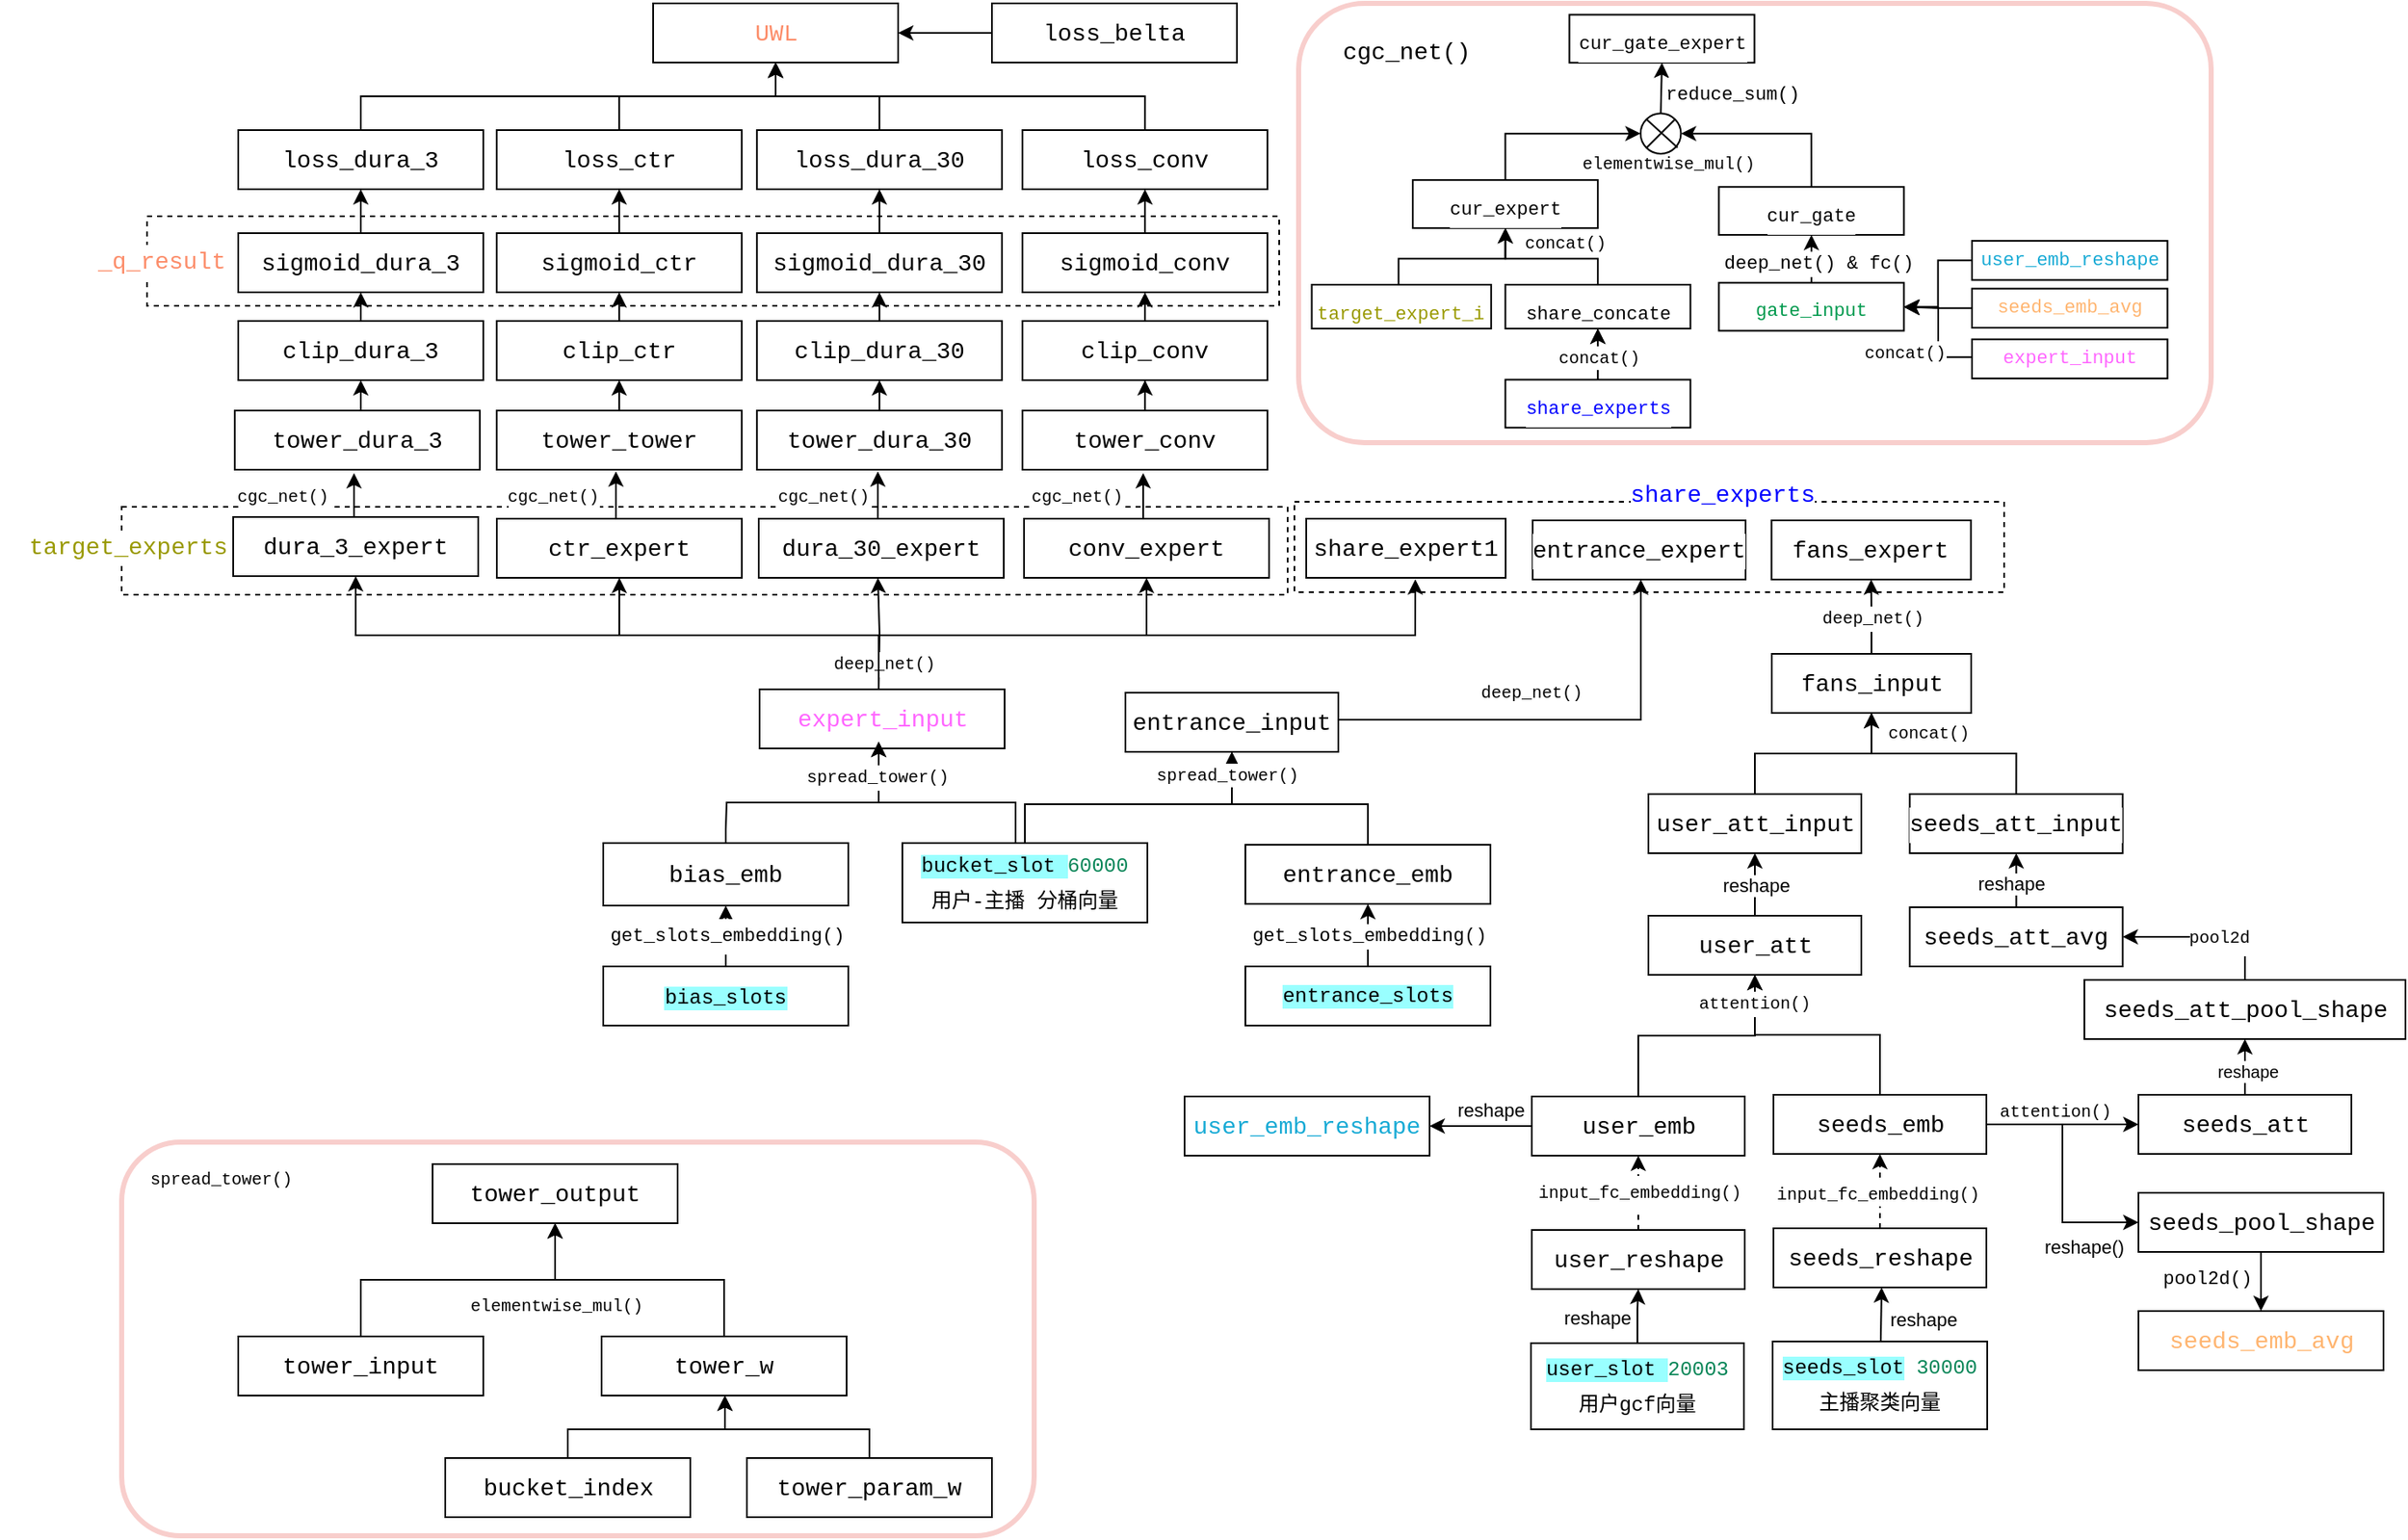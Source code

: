 <mxfile version="24.7.17">
  <diagram name="第 1 页" id="VJUE1RE77h7DHMEBgFPP">
    <mxGraphModel dx="2465" dy="722" grid="1" gridSize="10" guides="1" tooltips="1" connect="1" arrows="1" fold="1" page="1" pageScale="1" pageWidth="1169" pageHeight="827" math="0" shadow="0">
      <root>
        <mxCell id="0" />
        <mxCell id="1" parent="0" />
        <mxCell id="VHds4E-agZUkcuYPBKTy-93" value="" style="rounded=1;whiteSpace=wrap;html=1;fillColor=none;strokeColor=#f8cecc;strokeWidth=3;fontSize=11;" vertex="1" parent="1">
          <mxGeometry x="-397.5" y="86" width="540" height="260" as="geometry" />
        </mxCell>
        <mxCell id="VHds4E-agZUkcuYPBKTy-2" value="" style="rounded=0;whiteSpace=wrap;html=1;dashed=1;" vertex="1" parent="1">
          <mxGeometry x="-1079" y="212" width="670" height="53" as="geometry" />
        </mxCell>
        <mxCell id="VHds4E-agZUkcuYPBKTy-5" value="" style="rounded=0;whiteSpace=wrap;html=1;dashed=1;" vertex="1" parent="1">
          <mxGeometry x="-1094" y="384" width="690" height="52" as="geometry" />
        </mxCell>
        <mxCell id="VHds4E-agZUkcuYPBKTy-6" value="" style="rounded=0;whiteSpace=wrap;html=1;dashed=1;" vertex="1" parent="1">
          <mxGeometry x="-400" y="381" width="420" height="53.5" as="geometry" />
        </mxCell>
        <mxCell id="VHds4E-agZUkcuYPBKTy-7" style="edgeStyle=orthogonalEdgeStyle;shape=connector;rounded=0;orthogonalLoop=1;jettySize=auto;html=1;exitX=0.5;exitY=0;exitDx=0;exitDy=0;strokeColor=default;align=center;verticalAlign=middle;fontFamily=Helvetica;fontSize=11;fontColor=default;labelBackgroundColor=default;endArrow=classic;" edge="1" parent="1" source="VHds4E-agZUkcuYPBKTy-8" target="VHds4E-agZUkcuYPBKTy-14">
          <mxGeometry relative="1" as="geometry" />
        </mxCell>
        <mxCell id="VHds4E-agZUkcuYPBKTy-8" value="&lt;div style=&quot;background-color: rgb(255, 255, 255); font-family: &amp;quot;Fira Code&amp;quot;, Menlo, Monaco, &amp;quot;Courier New&amp;quot;, monospace; font-size: 14px; line-height: 21px; white-space: pre;&quot;&gt;fans_input&lt;/div&gt;" style="rounded=0;whiteSpace=wrap;html=1;" vertex="1" parent="1">
          <mxGeometry x="-117.497" y="471" width="118" height="35" as="geometry" />
        </mxCell>
        <mxCell id="VHds4E-agZUkcuYPBKTy-9" style="edgeStyle=orthogonalEdgeStyle;rounded=0;orthogonalLoop=1;jettySize=auto;html=1;exitX=0.5;exitY=0;exitDx=0;exitDy=0;" edge="1" parent="1" source="VHds4E-agZUkcuYPBKTy-10" target="VHds4E-agZUkcuYPBKTy-8">
          <mxGeometry relative="1" as="geometry" />
        </mxCell>
        <mxCell id="VHds4E-agZUkcuYPBKTy-10" value="&lt;div style=&quot;background-color: rgb(255, 255, 255); font-family: &amp;quot;Fira Code&amp;quot;, Menlo, Monaco, &amp;quot;Courier New&amp;quot;, monospace; font-size: 14px; line-height: 21px; white-space: pre;&quot;&gt;&lt;div style=&quot;line-height: 21px;&quot;&gt;user_att_input&lt;/div&gt;&lt;/div&gt;" style="rounded=0;whiteSpace=wrap;html=1;" vertex="1" parent="1">
          <mxGeometry x="-190.5" y="554" width="126" height="35" as="geometry" />
        </mxCell>
        <mxCell id="VHds4E-agZUkcuYPBKTy-11" style="edgeStyle=orthogonalEdgeStyle;rounded=0;orthogonalLoop=1;jettySize=auto;html=1;exitX=0.5;exitY=0;exitDx=0;exitDy=0;" edge="1" parent="1" source="VHds4E-agZUkcuYPBKTy-13" target="VHds4E-agZUkcuYPBKTy-8">
          <mxGeometry relative="1" as="geometry" />
        </mxCell>
        <mxCell id="VHds4E-agZUkcuYPBKTy-12" value="&lt;div style=&quot;font-family: &amp;quot;Fira Code&amp;quot;, Menlo, Monaco, &amp;quot;Courier New&amp;quot;, monospace; line-height: 21px; white-space-collapse: preserve;&quot;&gt;&lt;font style=&quot;font-size: 10px;&quot;&gt;concat()&lt;/font&gt;&lt;/div&gt;" style="edgeLabel;html=1;align=center;verticalAlign=middle;resizable=0;points=[];fontFamily=Helvetica;fontSize=11;fontColor=default;labelBackgroundColor=default;" vertex="1" connectable="0" parent="VHds4E-agZUkcuYPBKTy-11">
          <mxGeometry x="0.037" y="-2" relative="1" as="geometry">
            <mxPoint x="-7" y="-10" as="offset" />
          </mxGeometry>
        </mxCell>
        <mxCell id="VHds4E-agZUkcuYPBKTy-13" value="&lt;div style=&quot;background-color: rgb(255, 255, 255); font-family: &amp;quot;Fira Code&amp;quot;, Menlo, Monaco, &amp;quot;Courier New&amp;quot;, monospace; font-size: 14px; line-height: 21px; white-space: pre;&quot;&gt;&lt;div style=&quot;line-height: 21px;&quot;&gt;&lt;div style=&quot;line-height: 21px;&quot;&gt;seeds_att_input&lt;/div&gt;&lt;/div&gt;&lt;/div&gt;" style="rounded=0;whiteSpace=wrap;html=1;" vertex="1" parent="1">
          <mxGeometry x="-35.833" y="554" width="126" height="35" as="geometry" />
        </mxCell>
        <mxCell id="VHds4E-agZUkcuYPBKTy-14" value="&lt;div style=&quot;background-color: rgb(255, 255, 255); font-family: &amp;quot;Fira Code&amp;quot;, Menlo, Monaco, &amp;quot;Courier New&amp;quot;, monospace; font-size: 14px; line-height: 21px; white-space: pre;&quot;&gt;&lt;div style=&quot;line-height: 21px;&quot;&gt;fans_expert&lt;/div&gt;&lt;/div&gt;" style="rounded=0;whiteSpace=wrap;html=1;" vertex="1" parent="1">
          <mxGeometry x="-117.667" y="392" width="118" height="35" as="geometry" />
        </mxCell>
        <mxCell id="VHds4E-agZUkcuYPBKTy-159" style="edgeStyle=orthogonalEdgeStyle;rounded=0;orthogonalLoop=1;jettySize=auto;html=1;entryX=0.5;entryY=1;entryDx=0;entryDy=0;" edge="1" parent="1" source="VHds4E-agZUkcuYPBKTy-16" target="VHds4E-agZUkcuYPBKTy-28">
          <mxGeometry relative="1" as="geometry">
            <Array as="points">
              <mxPoint x="-646" y="460" />
              <mxPoint x="-955" y="460" />
            </Array>
          </mxGeometry>
        </mxCell>
        <mxCell id="VHds4E-agZUkcuYPBKTy-160" style="edgeStyle=orthogonalEdgeStyle;rounded=0;orthogonalLoop=1;jettySize=auto;html=1;entryX=0.5;entryY=1;entryDx=0;entryDy=0;" edge="1" parent="1" source="VHds4E-agZUkcuYPBKTy-16" target="VHds4E-agZUkcuYPBKTy-33">
          <mxGeometry relative="1" as="geometry">
            <Array as="points">
              <mxPoint x="-646" y="460" />
              <mxPoint x="-799" y="460" />
            </Array>
          </mxGeometry>
        </mxCell>
        <mxCell id="VHds4E-agZUkcuYPBKTy-162" style="edgeStyle=orthogonalEdgeStyle;rounded=0;orthogonalLoop=1;jettySize=auto;html=1;entryX=0.5;entryY=1;entryDx=0;entryDy=0;" edge="1" parent="1" source="VHds4E-agZUkcuYPBKTy-16" target="VHds4E-agZUkcuYPBKTy-35">
          <mxGeometry relative="1" as="geometry">
            <Array as="points">
              <mxPoint x="-646" y="460" />
              <mxPoint x="-488" y="460" />
            </Array>
          </mxGeometry>
        </mxCell>
        <mxCell id="VHds4E-agZUkcuYPBKTy-164" style="edgeStyle=orthogonalEdgeStyle;rounded=0;orthogonalLoop=1;jettySize=auto;html=1;" edge="1" parent="1">
          <mxGeometry relative="1" as="geometry">
            <mxPoint x="-646" y="492" as="sourcePoint" />
            <mxPoint x="-646.485" y="426" as="targetPoint" />
          </mxGeometry>
        </mxCell>
        <mxCell id="VHds4E-agZUkcuYPBKTy-16" value="&lt;div style=&quot;background-color: rgb(255, 255, 255); font-family: &amp;quot;Fira Code&amp;quot;, Menlo, Monaco, &amp;quot;Courier New&amp;quot;, monospace; font-size: 14px; line-height: 21px; white-space: pre;&quot;&gt;&lt;div style=&quot;line-height: 21px;&quot;&gt;&lt;font color=&quot;#ff66ff&quot;&gt;expert_input&lt;/font&gt;&lt;/div&gt;&lt;/div&gt;" style="rounded=0;whiteSpace=wrap;html=1;" vertex="1" parent="1">
          <mxGeometry x="-716.497" y="492" width="145" height="35" as="geometry" />
        </mxCell>
        <mxCell id="VHds4E-agZUkcuYPBKTy-17" style="edgeStyle=orthogonalEdgeStyle;rounded=0;orthogonalLoop=1;jettySize=auto;html=1;exitX=0.5;exitY=0;exitDx=0;exitDy=0;entryX=0.5;entryY=1;entryDx=0;entryDy=0;" edge="1" parent="1" source="VHds4E-agZUkcuYPBKTy-18">
          <mxGeometry relative="1" as="geometry">
            <Array as="points">
              <mxPoint x="-736" y="575" />
              <mxPoint x="-736" y="575" />
              <mxPoint x="-736" y="559" />
              <mxPoint x="-646" y="559" />
            </Array>
            <mxPoint x="-646" y="523" as="targetPoint" />
          </mxGeometry>
        </mxCell>
        <mxCell id="VHds4E-agZUkcuYPBKTy-18" value="&lt;div style=&quot;font-family: &amp;quot;Fira Code&amp;quot;, Menlo, Monaco, &amp;quot;Courier New&amp;quot;, monospace; font-size: 14px; line-height: 21px; white-space: pre;&quot;&gt;&lt;div style=&quot;line-height: 21px;&quot;&gt;&lt;div style=&quot;line-height: 21px;&quot;&gt;&lt;div style=&quot;background-color: rgb(255, 255, 255); line-height: 21px;&quot;&gt;bias_emb&lt;/div&gt;&lt;/div&gt;&lt;/div&gt;&lt;/div&gt;" style="rounded=0;whiteSpace=wrap;html=1;" vertex="1" parent="1">
          <mxGeometry x="-809" y="583" width="145" height="37" as="geometry" />
        </mxCell>
        <mxCell id="VHds4E-agZUkcuYPBKTy-19" style="edgeStyle=orthogonalEdgeStyle;rounded=0;orthogonalLoop=1;jettySize=auto;html=1;exitX=0.5;exitY=0;exitDx=0;exitDy=0;entryX=0.5;entryY=1;entryDx=0;entryDy=0;" edge="1" parent="1" source="VHds4E-agZUkcuYPBKTy-21">
          <mxGeometry relative="1" as="geometry">
            <Array as="points">
              <mxPoint x="-565" y="583" />
              <mxPoint x="-565" y="559" />
              <mxPoint x="-646" y="559" />
            </Array>
            <mxPoint x="-646" y="523" as="targetPoint" />
          </mxGeometry>
        </mxCell>
        <mxCell id="VHds4E-agZUkcuYPBKTy-20" value="&lt;span style=&quot;font-family: &amp;quot;Fira Code&amp;quot;, Menlo, Monaco, &amp;quot;Courier New&amp;quot;, monospace; white-space-collapse: preserve;&quot;&gt;&lt;font style=&quot;font-size: 10px;&quot;&gt;spread_tower()&lt;/font&gt;&lt;/span&gt;" style="edgeLabel;html=1;align=center;verticalAlign=middle;resizable=0;points=[];fontFamily=Helvetica;fontSize=11;fontColor=default;labelBackgroundColor=default;" vertex="1" connectable="0" parent="VHds4E-agZUkcuYPBKTy-19">
          <mxGeometry x="0.005" relative="1" as="geometry">
            <mxPoint x="-38" y="-15" as="offset" />
          </mxGeometry>
        </mxCell>
        <mxCell id="VHds4E-agZUkcuYPBKTy-188" style="edgeStyle=orthogonalEdgeStyle;rounded=0;orthogonalLoop=1;jettySize=auto;html=1;exitX=0.5;exitY=0;exitDx=0;exitDy=0;" edge="1" parent="1" source="VHds4E-agZUkcuYPBKTy-21" target="VHds4E-agZUkcuYPBKTy-39">
          <mxGeometry relative="1" as="geometry">
            <Array as="points">
              <mxPoint x="-559" y="560" />
              <mxPoint x="-437" y="560" />
            </Array>
          </mxGeometry>
        </mxCell>
        <mxCell id="VHds4E-agZUkcuYPBKTy-21" value="&lt;div style=&quot;font-family: &amp;quot;Fira Code&amp;quot;, Menlo, Monaco, &amp;quot;Courier New&amp;quot;, monospace; line-height: 21px; white-space: pre;&quot;&gt;&lt;div style=&quot;line-height: 21px;&quot;&gt;&lt;div style=&quot;line-height: 21px;&quot;&gt;&lt;div style=&quot;line-height: 21px;&quot;&gt;&lt;div style=&quot;line-height: 21px;&quot;&gt;&lt;div style=&quot;line-height: 21px;&quot;&gt;&lt;font style=&quot;font-size: 12px;&quot;&gt;&lt;font style=&quot;background-color: rgb(153, 255, 255);&quot;&gt;bucket_slot &lt;/font&gt;&lt;span style=&quot;color: rgb(9, 134, 88); background-color: rgb(255, 255, 255);&quot;&gt;60000&lt;/span&gt;&lt;/font&gt;&lt;/div&gt;&lt;div style=&quot;background-color: rgb(255, 255, 255); line-height: 21px;&quot;&gt;&lt;font style=&quot;font-size: 12px;&quot;&gt;用户-主播 分桶向量&lt;/font&gt;&lt;/div&gt;&lt;/div&gt;&lt;/div&gt;&lt;/div&gt;&lt;/div&gt;&lt;/div&gt;" style="rounded=0;whiteSpace=wrap;html=1;" vertex="1" parent="1">
          <mxGeometry x="-632" y="583" width="145" height="47" as="geometry" />
        </mxCell>
        <mxCell id="VHds4E-agZUkcuYPBKTy-27" style="edgeStyle=orthogonalEdgeStyle;rounded=0;orthogonalLoop=1;jettySize=auto;html=1;exitX=0.5;exitY=0;exitDx=0;exitDy=0;entryX=0.5;entryY=1;entryDx=0;entryDy=0;" edge="1" parent="1" source="VHds4E-agZUkcuYPBKTy-28">
          <mxGeometry relative="1" as="geometry">
            <mxPoint x="-956.5" y="364" as="targetPoint" />
          </mxGeometry>
        </mxCell>
        <mxCell id="VHds4E-agZUkcuYPBKTy-175" value="&lt;span style=&quot;font-family: &amp;quot;Fira Code&amp;quot;, Menlo, Monaco, &amp;quot;Courier New&amp;quot;, monospace; font-size: 10px; white-space-collapse: preserve;&quot;&gt;cgc_net()&lt;/span&gt;" style="edgeLabel;html=1;align=center;verticalAlign=middle;resizable=0;points=[];" vertex="1" connectable="0" parent="VHds4E-agZUkcuYPBKTy-27">
          <mxGeometry x="0.132" y="-2" relative="1" as="geometry">
            <mxPoint x="-45" y="1" as="offset" />
          </mxGeometry>
        </mxCell>
        <mxCell id="VHds4E-agZUkcuYPBKTy-28" value="&lt;div style=&quot;background-color: rgb(255, 255, 255); font-family: &amp;quot;Fira Code&amp;quot;, Menlo, Monaco, &amp;quot;Courier New&amp;quot;, monospace; font-size: 14px; line-height: 21px; white-space: pre;&quot;&gt;&lt;div style=&quot;line-height: 21px;&quot;&gt;&lt;div style=&quot;line-height: 21px;&quot;&gt;&lt;div style=&quot;line-height: 21px;&quot;&gt;dura_3_expert&lt;/div&gt;&lt;/div&gt;&lt;/div&gt;&lt;/div&gt;" style="rounded=0;whiteSpace=wrap;html=1;" vertex="1" parent="1">
          <mxGeometry x="-1027.997" y="390" width="145" height="35" as="geometry" />
        </mxCell>
        <mxCell id="VHds4E-agZUkcuYPBKTy-29" style="edgeStyle=orthogonalEdgeStyle;rounded=0;orthogonalLoop=1;jettySize=auto;html=1;exitX=0.5;exitY=0;exitDx=0;exitDy=0;entryX=0.5;entryY=1;entryDx=0;entryDy=0;" edge="1" parent="1" source="VHds4E-agZUkcuYPBKTy-30">
          <mxGeometry relative="1" as="geometry">
            <mxPoint x="-646.5" y="363" as="targetPoint" />
          </mxGeometry>
        </mxCell>
        <mxCell id="VHds4E-agZUkcuYPBKTy-173" value="&lt;span style=&quot;font-family: &amp;quot;Fira Code&amp;quot;, Menlo, Monaco, &amp;quot;Courier New&amp;quot;, monospace; font-size: 10px; white-space-collapse: preserve;&quot;&gt;cgc_net()&lt;/span&gt;" style="edgeLabel;html=1;align=center;verticalAlign=middle;resizable=0;points=[];" vertex="1" connectable="0" parent="VHds4E-agZUkcuYPBKTy-29">
          <mxGeometry x="-0.067" y="1" relative="1" as="geometry">
            <mxPoint x="-32" y="-2" as="offset" />
          </mxGeometry>
        </mxCell>
        <mxCell id="VHds4E-agZUkcuYPBKTy-30" value="&lt;div style=&quot;background-color: rgb(255, 255, 255); font-family: &amp;quot;Fira Code&amp;quot;, Menlo, Monaco, &amp;quot;Courier New&amp;quot;, monospace; font-size: 14px; line-height: 21px; white-space: pre;&quot;&gt;&lt;div style=&quot;line-height: 21px;&quot;&gt;&lt;div style=&quot;line-height: 21px;&quot;&gt;&lt;div style=&quot;line-height: 21px;&quot;&gt;dura_30_expert&lt;/div&gt;&lt;/div&gt;&lt;/div&gt;&lt;/div&gt;" style="rounded=0;whiteSpace=wrap;html=1;" vertex="1" parent="1">
          <mxGeometry x="-716.997" y="391" width="145" height="35" as="geometry" />
        </mxCell>
        <mxCell id="VHds4E-agZUkcuYPBKTy-31" value="&lt;div style=&quot;background-color: rgb(255, 255, 255); font-family: &amp;quot;Fira Code&amp;quot;, Menlo, Monaco, &amp;quot;Courier New&amp;quot;, monospace; font-size: 14px; line-height: 21px; white-space: pre;&quot;&gt;&lt;div style=&quot;line-height: 21px;&quot;&gt;&lt;div style=&quot;line-height: 21px;&quot;&gt;share_expert1&lt;/div&gt;&lt;/div&gt;&lt;/div&gt;" style="rounded=0;whiteSpace=wrap;html=1;" vertex="1" parent="1">
          <mxGeometry x="-392.997" y="391" width="118" height="35" as="geometry" />
        </mxCell>
        <mxCell id="VHds4E-agZUkcuYPBKTy-32" style="edgeStyle=orthogonalEdgeStyle;rounded=0;orthogonalLoop=1;jettySize=auto;html=1;exitX=0.5;exitY=0;exitDx=0;exitDy=0;entryX=0.5;entryY=1;entryDx=0;entryDy=0;" edge="1" parent="1" source="VHds4E-agZUkcuYPBKTy-33">
          <mxGeometry relative="1" as="geometry">
            <mxPoint x="-801.5" y="363" as="targetPoint" />
          </mxGeometry>
        </mxCell>
        <mxCell id="VHds4E-agZUkcuYPBKTy-172" value="&lt;span style=&quot;font-family: &amp;quot;Fira Code&amp;quot;, Menlo, Monaco, &amp;quot;Courier New&amp;quot;, monospace; font-size: 10px; white-space-collapse: preserve;&quot;&gt;cgc_net()&lt;/span&gt;" style="edgeLabel;html=1;align=center;verticalAlign=middle;resizable=0;points=[];" vertex="1" connectable="0" parent="VHds4E-agZUkcuYPBKTy-32">
          <mxGeometry x="0.267" relative="1" as="geometry">
            <mxPoint x="-38" y="3" as="offset" />
          </mxGeometry>
        </mxCell>
        <mxCell id="VHds4E-agZUkcuYPBKTy-33" value="&lt;div style=&quot;background-color: rgb(255, 255, 255); font-family: &amp;quot;Fira Code&amp;quot;, Menlo, Monaco, &amp;quot;Courier New&amp;quot;, monospace; font-size: 14px; line-height: 21px; white-space: pre;&quot;&gt;&lt;div style=&quot;line-height: 21px;&quot;&gt;&lt;div style=&quot;line-height: 21px;&quot;&gt;&lt;div style=&quot;line-height: 21px;&quot;&gt;&lt;div style=&quot;line-height: 21px;&quot;&gt;ctr_expert&lt;br&gt;&lt;/div&gt;&lt;/div&gt;&lt;/div&gt;&lt;/div&gt;&lt;/div&gt;" style="rounded=0;whiteSpace=wrap;html=1;" vertex="1" parent="1">
          <mxGeometry x="-871.997" y="391" width="145" height="35" as="geometry" />
        </mxCell>
        <mxCell id="VHds4E-agZUkcuYPBKTy-34" style="edgeStyle=orthogonalEdgeStyle;rounded=0;orthogonalLoop=1;jettySize=auto;html=1;exitX=0.5;exitY=0;exitDx=0;exitDy=0;entryX=0.5;entryY=1;entryDx=0;entryDy=0;" edge="1" parent="1" source="VHds4E-agZUkcuYPBKTy-35">
          <mxGeometry relative="1" as="geometry">
            <mxPoint x="-489.5" y="364" as="targetPoint" />
          </mxGeometry>
        </mxCell>
        <mxCell id="VHds4E-agZUkcuYPBKTy-174" value="&lt;span style=&quot;font-family: &amp;quot;Fira Code&amp;quot;, Menlo, Monaco, &amp;quot;Courier New&amp;quot;, monospace; font-size: 10px; white-space-collapse: preserve;&quot;&gt;cgc_net()&lt;/span&gt;" style="edgeLabel;html=1;align=center;verticalAlign=middle;resizable=0;points=[];" vertex="1" connectable="0" parent="VHds4E-agZUkcuYPBKTy-34">
          <mxGeometry x="0.023" y="-2" relative="1" as="geometry">
            <mxPoint x="-42" y="-1" as="offset" />
          </mxGeometry>
        </mxCell>
        <mxCell id="VHds4E-agZUkcuYPBKTy-35" value="&lt;div style=&quot;background-color: rgb(255, 255, 255); font-family: &amp;quot;Fira Code&amp;quot;, Menlo, Monaco, &amp;quot;Courier New&amp;quot;, monospace; font-size: 14px; line-height: 21px; white-space: pre;&quot;&gt;&lt;div style=&quot;line-height: 21px;&quot;&gt;&lt;div style=&quot;line-height: 21px;&quot;&gt;&lt;div style=&quot;line-height: 21px;&quot;&gt;&lt;div style=&quot;line-height: 21px;&quot;&gt;&lt;div style=&quot;line-height: 21px;&quot;&gt;conv_expert&lt;/div&gt;&lt;/div&gt;&lt;/div&gt;&lt;/div&gt;&lt;/div&gt;&lt;/div&gt;" style="rounded=0;whiteSpace=wrap;html=1;" vertex="1" parent="1">
          <mxGeometry x="-559.997" y="391" width="145" height="35" as="geometry" />
        </mxCell>
        <mxCell id="VHds4E-agZUkcuYPBKTy-36" value="&lt;div style=&quot;background-color: rgb(255, 255, 255); font-family: &amp;quot;Fira Code&amp;quot;, Menlo, Monaco, &amp;quot;Courier New&amp;quot;, monospace; font-size: 14px; line-height: 21px; white-space: pre;&quot;&gt;&lt;div style=&quot;line-height: 21px;&quot;&gt;&lt;div style=&quot;line-height: 21px;&quot;&gt;entrance_expert&lt;/div&gt;&lt;/div&gt;&lt;/div&gt;" style="rounded=0;whiteSpace=wrap;html=1;" vertex="1" parent="1">
          <mxGeometry x="-258.997" y="392" width="126" height="35" as="geometry" />
        </mxCell>
        <mxCell id="VHds4E-agZUkcuYPBKTy-37" style="edgeStyle=orthogonalEdgeStyle;rounded=0;orthogonalLoop=1;jettySize=auto;html=1;exitX=0.5;exitY=0;exitDx=0;exitDy=0;entryX=0.5;entryY=1;entryDx=0;entryDy=0;" edge="1" parent="1" source="VHds4E-agZUkcuYPBKTy-39">
          <mxGeometry relative="1" as="geometry">
            <mxPoint x="-195" y="427" as="targetPoint" />
            <Array as="points">
              <mxPoint x="-437" y="510" />
              <mxPoint x="-195" y="510" />
            </Array>
          </mxGeometry>
        </mxCell>
        <mxCell id="VHds4E-agZUkcuYPBKTy-38" value="&lt;span style=&quot;font-family: &amp;quot;Fira Code&amp;quot;, Menlo, Monaco, &amp;quot;Courier New&amp;quot;, monospace; white-space-collapse: preserve;&quot;&gt;&lt;font style=&quot;font-size: 10px;&quot;&gt;deep_net()&lt;/font&gt;&lt;/span&gt;" style="edgeLabel;html=1;align=center;verticalAlign=middle;resizable=0;points=[];fontFamily=Helvetica;fontSize=11;fontColor=default;labelBackgroundColor=default;" vertex="1" connectable="0" parent="VHds4E-agZUkcuYPBKTy-37">
          <mxGeometry x="0.128" y="-1" relative="1" as="geometry">
            <mxPoint y="-17" as="offset" />
          </mxGeometry>
        </mxCell>
        <mxCell id="VHds4E-agZUkcuYPBKTy-39" value="&lt;div style=&quot;background-color: rgb(255, 255, 255); font-family: &amp;quot;Fira Code&amp;quot;, Menlo, Monaco, &amp;quot;Courier New&amp;quot;, monospace; font-size: 14px; line-height: 21px; white-space: pre;&quot;&gt;&lt;div style=&quot;line-height: 21px;&quot;&gt;entrance_input&lt;/div&gt;&lt;/div&gt;" style="rounded=0;whiteSpace=wrap;html=1;" vertex="1" parent="1">
          <mxGeometry x="-499.997" y="494" width="126" height="35" as="geometry" />
        </mxCell>
        <mxCell id="VHds4E-agZUkcuYPBKTy-41" value="&lt;div style=&quot;background-color: rgb(255, 255, 255); font-family: &amp;quot;Fira Code&amp;quot;, Menlo, Monaco, &amp;quot;Courier New&amp;quot;, monospace; font-size: 14px; line-height: 21px; white-space-collapse: preserve;&quot;&gt;share_experts&lt;/div&gt;" style="text;html=1;align=center;verticalAlign=middle;resizable=0;points=[];autosize=1;strokeColor=none;fillColor=none;fontColor=#0000FF;" vertex="1" parent="1">
          <mxGeometry x="-212.0" y="362" width="130" height="30" as="geometry" />
        </mxCell>
        <mxCell id="VHds4E-agZUkcuYPBKTy-42" value="&lt;div style=&quot;background-color: rgb(255, 255, 255); font-family: &amp;quot;Fira Code&amp;quot;, Menlo, Monaco, &amp;quot;Courier New&amp;quot;, monospace; font-weight: normal; font-size: 14px; line-height: 21px; white-space: pre;&quot;&gt;&lt;div style=&quot;&quot;&gt;&lt;font color=&quot;#999900&quot;&gt;target_experts&lt;/font&gt;&lt;/div&gt;&lt;/div&gt;" style="text;whiteSpace=wrap;html=1;align=center;" vertex="1" parent="1">
          <mxGeometry x="-1165.5" y="391" width="150" height="40" as="geometry" />
        </mxCell>
        <mxCell id="VHds4E-agZUkcuYPBKTy-43" value="&lt;div style=&quot;background-color: rgb(255, 255, 255); font-family: &amp;quot;Fira Code&amp;quot;, Menlo, Monaco, &amp;quot;Courier New&amp;quot;, monospace; font-size: 14px; line-height: 21px; white-space: pre;&quot;&gt;&lt;div style=&quot;line-height: 21px;&quot;&gt;&lt;div style=&quot;line-height: 21px;&quot;&gt;&lt;div style=&quot;line-height: 21px;&quot;&gt;&lt;font color=&quot;#17aad5&quot;&gt;user_emb_reshape&lt;/font&gt;&lt;/div&gt;&lt;/div&gt;&lt;/div&gt;&lt;/div&gt;" style="rounded=0;whiteSpace=wrap;html=1;" vertex="1" parent="1">
          <mxGeometry x="-465" y="733" width="145" height="35" as="geometry" />
        </mxCell>
        <mxCell id="VHds4E-agZUkcuYPBKTy-46" style="edgeStyle=orthogonalEdgeStyle;rounded=0;orthogonalLoop=1;jettySize=auto;html=1;exitX=0.5;exitY=0;exitDx=0;exitDy=0;entryX=0.5;entryY=1;entryDx=0;entryDy=0;" edge="1" parent="1" source="VHds4E-agZUkcuYPBKTy-47" target="VHds4E-agZUkcuYPBKTy-55">
          <mxGeometry relative="1" as="geometry" />
        </mxCell>
        <mxCell id="VHds4E-agZUkcuYPBKTy-47" value="&lt;div style=&quot;background-color: rgb(255, 255, 255); font-family: &amp;quot;Fira Code&amp;quot;, Menlo, Monaco, &amp;quot;Courier New&amp;quot;, monospace; font-size: 14px; line-height: 21px; white-space: pre;&quot;&gt;&lt;div style=&quot;line-height: 21px;&quot;&gt;&lt;div style=&quot;line-height: 21px;&quot;&gt;&lt;div style=&quot;line-height: 21px;&quot;&gt;&lt;div style=&quot;line-height: 21px;&quot;&gt;tower_dura_3&lt;/div&gt;&lt;/div&gt;&lt;/div&gt;&lt;/div&gt;&lt;/div&gt;" style="rounded=0;whiteSpace=wrap;html=1;" vertex="1" parent="1">
          <mxGeometry x="-1027.077" y="327" width="145" height="35" as="geometry" />
        </mxCell>
        <mxCell id="VHds4E-agZUkcuYPBKTy-48" style="edgeStyle=orthogonalEdgeStyle;rounded=0;orthogonalLoop=1;jettySize=auto;html=1;exitX=0.5;exitY=0;exitDx=0;exitDy=0;entryX=0.5;entryY=1;entryDx=0;entryDy=0;" edge="1" parent="1" source="VHds4E-agZUkcuYPBKTy-49" target="VHds4E-agZUkcuYPBKTy-57">
          <mxGeometry relative="1" as="geometry" />
        </mxCell>
        <mxCell id="VHds4E-agZUkcuYPBKTy-49" value="&lt;div style=&quot;background-color: rgb(255, 255, 255); font-family: &amp;quot;Fira Code&amp;quot;, Menlo, Monaco, &amp;quot;Courier New&amp;quot;, monospace; font-size: 14px; line-height: 21px; white-space: pre;&quot;&gt;&lt;div style=&quot;line-height: 21px;&quot;&gt;&lt;div style=&quot;line-height: 21px;&quot;&gt;&lt;div style=&quot;line-height: 21px;&quot;&gt;&lt;div style=&quot;line-height: 21px;&quot;&gt;&lt;div style=&quot;line-height: 21px;&quot;&gt;tower_tower&lt;/div&gt;&lt;/div&gt;&lt;/div&gt;&lt;/div&gt;&lt;/div&gt;&lt;/div&gt;" style="rounded=0;whiteSpace=wrap;html=1;" vertex="1" parent="1">
          <mxGeometry x="-872.08" y="327" width="145" height="35" as="geometry" />
        </mxCell>
        <mxCell id="VHds4E-agZUkcuYPBKTy-50" style="edgeStyle=orthogonalEdgeStyle;rounded=0;orthogonalLoop=1;jettySize=auto;html=1;exitX=0.5;exitY=0;exitDx=0;exitDy=0;entryX=0.5;entryY=1;entryDx=0;entryDy=0;" edge="1" parent="1" source="VHds4E-agZUkcuYPBKTy-51" target="VHds4E-agZUkcuYPBKTy-59">
          <mxGeometry relative="1" as="geometry" />
        </mxCell>
        <mxCell id="VHds4E-agZUkcuYPBKTy-51" value="&lt;div style=&quot;background-color: rgb(255, 255, 255); font-family: &amp;quot;Fira Code&amp;quot;, Menlo, Monaco, &amp;quot;Courier New&amp;quot;, monospace; font-size: 14px; line-height: 21px; white-space: pre;&quot;&gt;&lt;div style=&quot;line-height: 21px;&quot;&gt;&lt;div style=&quot;line-height: 21px;&quot;&gt;&lt;div style=&quot;line-height: 21px;&quot;&gt;&lt;div style=&quot;line-height: 21px;&quot;&gt;&lt;div style=&quot;line-height: 21px;&quot;&gt;&lt;div style=&quot;line-height: 21px;&quot;&gt;tower_dura_30&lt;/div&gt;&lt;/div&gt;&lt;/div&gt;&lt;/div&gt;&lt;/div&gt;&lt;/div&gt;&lt;/div&gt;" style="rounded=0;whiteSpace=wrap;html=1;" vertex="1" parent="1">
          <mxGeometry x="-718.08" y="327" width="145" height="35" as="geometry" />
        </mxCell>
        <mxCell id="VHds4E-agZUkcuYPBKTy-52" style="edgeStyle=orthogonalEdgeStyle;rounded=0;orthogonalLoop=1;jettySize=auto;html=1;exitX=0.5;exitY=0;exitDx=0;exitDy=0;" edge="1" parent="1" source="VHds4E-agZUkcuYPBKTy-53" target="VHds4E-agZUkcuYPBKTy-61">
          <mxGeometry relative="1" as="geometry" />
        </mxCell>
        <mxCell id="VHds4E-agZUkcuYPBKTy-53" value="&lt;div style=&quot;background-color: rgb(255, 255, 255); font-family: &amp;quot;Fira Code&amp;quot;, Menlo, Monaco, &amp;quot;Courier New&amp;quot;, monospace; font-size: 14px; line-height: 21px; white-space: pre;&quot;&gt;&lt;div style=&quot;line-height: 21px;&quot;&gt;&lt;div style=&quot;line-height: 21px;&quot;&gt;&lt;div style=&quot;line-height: 21px;&quot;&gt;&lt;div style=&quot;line-height: 21px;&quot;&gt;&lt;div style=&quot;line-height: 21px;&quot;&gt;&lt;div style=&quot;line-height: 21px;&quot;&gt;&lt;div style=&quot;line-height: 21px;&quot;&gt;tower_conv&lt;/div&gt;&lt;/div&gt;&lt;/div&gt;&lt;/div&gt;&lt;/div&gt;&lt;/div&gt;&lt;/div&gt;&lt;/div&gt;" style="rounded=0;whiteSpace=wrap;html=1;" vertex="1" parent="1">
          <mxGeometry x="-560.917" y="327" width="145" height="35" as="geometry" />
        </mxCell>
        <mxCell id="VHds4E-agZUkcuYPBKTy-54" style="edgeStyle=orthogonalEdgeStyle;rounded=0;orthogonalLoop=1;jettySize=auto;html=1;exitX=0.5;exitY=0;exitDx=0;exitDy=0;entryX=0.5;entryY=1;entryDx=0;entryDy=0;" edge="1" parent="1" source="VHds4E-agZUkcuYPBKTy-55" target="VHds4E-agZUkcuYPBKTy-63">
          <mxGeometry relative="1" as="geometry" />
        </mxCell>
        <mxCell id="VHds4E-agZUkcuYPBKTy-55" value="&lt;div style=&quot;background-color: rgb(255, 255, 255); font-family: &amp;quot;Fira Code&amp;quot;, Menlo, Monaco, &amp;quot;Courier New&amp;quot;, monospace; font-size: 14px; line-height: 21px; white-space: pre;&quot;&gt;&lt;div style=&quot;line-height: 21px;&quot;&gt;&lt;div style=&quot;line-height: 21px;&quot;&gt;&lt;div style=&quot;line-height: 21px;&quot;&gt;&lt;div style=&quot;line-height: 21px;&quot;&gt;&lt;div style=&quot;line-height: 21px;&quot;&gt;&lt;div style=&quot;line-height: 21px;&quot;&gt;clip_dura_3&lt;/div&gt;&lt;/div&gt;&lt;/div&gt;&lt;/div&gt;&lt;/div&gt;&lt;/div&gt;&lt;/div&gt;" style="rounded=0;whiteSpace=wrap;html=1;" vertex="1" parent="1">
          <mxGeometry x="-1024.997" y="274" width="145" height="35" as="geometry" />
        </mxCell>
        <mxCell id="VHds4E-agZUkcuYPBKTy-56" style="edgeStyle=orthogonalEdgeStyle;rounded=0;orthogonalLoop=1;jettySize=auto;html=1;exitX=0.5;exitY=0;exitDx=0;exitDy=0;entryX=0.5;entryY=1;entryDx=0;entryDy=0;" edge="1" parent="1" source="VHds4E-agZUkcuYPBKTy-57" target="VHds4E-agZUkcuYPBKTy-65">
          <mxGeometry relative="1" as="geometry" />
        </mxCell>
        <mxCell id="VHds4E-agZUkcuYPBKTy-57" value="&lt;div style=&quot;background-color: rgb(255, 255, 255); font-family: &amp;quot;Fira Code&amp;quot;, Menlo, Monaco, &amp;quot;Courier New&amp;quot;, monospace; font-size: 14px; line-height: 21px; white-space: pre;&quot;&gt;&lt;div style=&quot;line-height: 21px;&quot;&gt;&lt;div style=&quot;line-height: 21px;&quot;&gt;&lt;div style=&quot;line-height: 21px;&quot;&gt;&lt;div style=&quot;line-height: 21px;&quot;&gt;&lt;div style=&quot;line-height: 21px;&quot;&gt;&lt;div style=&quot;line-height: 21px;&quot;&gt;clip_ctr&lt;/div&gt;&lt;/div&gt;&lt;/div&gt;&lt;/div&gt;&lt;/div&gt;&lt;/div&gt;&lt;/div&gt;" style="rounded=0;whiteSpace=wrap;html=1;" vertex="1" parent="1">
          <mxGeometry x="-872.08" y="274" width="145" height="35" as="geometry" />
        </mxCell>
        <mxCell id="VHds4E-agZUkcuYPBKTy-58" style="edgeStyle=orthogonalEdgeStyle;rounded=0;orthogonalLoop=1;jettySize=auto;html=1;exitX=0.5;exitY=0;exitDx=0;exitDy=0;entryX=0.5;entryY=1;entryDx=0;entryDy=0;" edge="1" parent="1" source="VHds4E-agZUkcuYPBKTy-59" target="VHds4E-agZUkcuYPBKTy-67">
          <mxGeometry relative="1" as="geometry" />
        </mxCell>
        <mxCell id="VHds4E-agZUkcuYPBKTy-59" value="&lt;div style=&quot;background-color: rgb(255, 255, 255); font-family: &amp;quot;Fira Code&amp;quot;, Menlo, Monaco, &amp;quot;Courier New&amp;quot;, monospace; font-size: 14px; line-height: 21px; white-space: pre;&quot;&gt;&lt;div style=&quot;line-height: 21px;&quot;&gt;&lt;div style=&quot;line-height: 21px;&quot;&gt;&lt;div style=&quot;line-height: 21px;&quot;&gt;&lt;div style=&quot;line-height: 21px;&quot;&gt;&lt;div style=&quot;line-height: 21px;&quot;&gt;&lt;div style=&quot;line-height: 21px;&quot;&gt;&lt;div style=&quot;line-height: 21px;&quot;&gt;clip_dura_30&lt;/div&gt;&lt;/div&gt;&lt;/div&gt;&lt;/div&gt;&lt;/div&gt;&lt;/div&gt;&lt;/div&gt;&lt;/div&gt;" style="rounded=0;whiteSpace=wrap;html=1;" vertex="1" parent="1">
          <mxGeometry x="-718.08" y="274" width="145" height="35" as="geometry" />
        </mxCell>
        <mxCell id="VHds4E-agZUkcuYPBKTy-60" style="edgeStyle=orthogonalEdgeStyle;rounded=0;orthogonalLoop=1;jettySize=auto;html=1;exitX=0.5;exitY=0;exitDx=0;exitDy=0;entryX=0.5;entryY=1;entryDx=0;entryDy=0;" edge="1" parent="1" source="VHds4E-agZUkcuYPBKTy-61" target="VHds4E-agZUkcuYPBKTy-69">
          <mxGeometry relative="1" as="geometry" />
        </mxCell>
        <mxCell id="VHds4E-agZUkcuYPBKTy-61" value="&lt;div style=&quot;background-color: rgb(255, 255, 255); font-family: &amp;quot;Fira Code&amp;quot;, Menlo, Monaco, &amp;quot;Courier New&amp;quot;, monospace; font-size: 14px; line-height: 21px; white-space: pre;&quot;&gt;&lt;div style=&quot;line-height: 21px;&quot;&gt;&lt;div style=&quot;line-height: 21px;&quot;&gt;&lt;div style=&quot;line-height: 21px;&quot;&gt;&lt;div style=&quot;line-height: 21px;&quot;&gt;&lt;div style=&quot;line-height: 21px;&quot;&gt;&lt;div style=&quot;line-height: 21px;&quot;&gt;&lt;div style=&quot;line-height: 21px;&quot;&gt;clip_conv&lt;/div&gt;&lt;/div&gt;&lt;/div&gt;&lt;/div&gt;&lt;/div&gt;&lt;/div&gt;&lt;/div&gt;&lt;/div&gt;" style="rounded=0;whiteSpace=wrap;html=1;" vertex="1" parent="1">
          <mxGeometry x="-560.92" y="274" width="145" height="35" as="geometry" />
        </mxCell>
        <mxCell id="VHds4E-agZUkcuYPBKTy-62" style="edgeStyle=orthogonalEdgeStyle;rounded=0;orthogonalLoop=1;jettySize=auto;html=1;exitX=0.5;exitY=0;exitDx=0;exitDy=0;entryX=0.5;entryY=1;entryDx=0;entryDy=0;" edge="1" parent="1" source="VHds4E-agZUkcuYPBKTy-63" target="VHds4E-agZUkcuYPBKTy-71">
          <mxGeometry relative="1" as="geometry">
            <mxPoint x="-949.497" y="161" as="sourcePoint" />
          </mxGeometry>
        </mxCell>
        <mxCell id="VHds4E-agZUkcuYPBKTy-63" value="&lt;div style=&quot;background-color: rgb(255, 255, 255); font-family: &amp;quot;Fira Code&amp;quot;, Menlo, Monaco, &amp;quot;Courier New&amp;quot;, monospace; font-size: 14px; line-height: 21px; white-space: pre;&quot;&gt;&lt;div style=&quot;line-height: 21px;&quot;&gt;&lt;div style=&quot;line-height: 21px;&quot;&gt;&lt;div style=&quot;line-height: 21px;&quot;&gt;&lt;div style=&quot;line-height: 21px;&quot;&gt;&lt;div style=&quot;line-height: 21px;&quot;&gt;&lt;div style=&quot;line-height: 21px;&quot;&gt;&lt;div style=&quot;line-height: 21px;&quot;&gt;sigmoid_dura_3&lt;/div&gt;&lt;/div&gt;&lt;/div&gt;&lt;/div&gt;&lt;/div&gt;&lt;/div&gt;&lt;/div&gt;&lt;/div&gt;" style="rounded=0;whiteSpace=wrap;html=1;" vertex="1" parent="1">
          <mxGeometry x="-1024.997" y="222" width="145" height="35" as="geometry" />
        </mxCell>
        <mxCell id="VHds4E-agZUkcuYPBKTy-64" style="edgeStyle=orthogonalEdgeStyle;rounded=0;orthogonalLoop=1;jettySize=auto;html=1;exitX=0.5;exitY=0;exitDx=0;exitDy=0;entryX=0.5;entryY=1;entryDx=0;entryDy=0;" edge="1" parent="1" source="VHds4E-agZUkcuYPBKTy-65" target="VHds4E-agZUkcuYPBKTy-73">
          <mxGeometry relative="1" as="geometry">
            <mxPoint x="-796.58" y="201" as="sourcePoint" />
          </mxGeometry>
        </mxCell>
        <mxCell id="VHds4E-agZUkcuYPBKTy-65" value="&lt;div style=&quot;background-color: rgb(255, 255, 255); font-family: &amp;quot;Fira Code&amp;quot;, Menlo, Monaco, &amp;quot;Courier New&amp;quot;, monospace; font-size: 14px; line-height: 21px; white-space: pre;&quot;&gt;&lt;div style=&quot;line-height: 21px;&quot;&gt;&lt;div style=&quot;line-height: 21px;&quot;&gt;&lt;div style=&quot;line-height: 21px;&quot;&gt;&lt;div style=&quot;line-height: 21px;&quot;&gt;&lt;div style=&quot;line-height: 21px;&quot;&gt;&lt;div style=&quot;line-height: 21px;&quot;&gt;&lt;div style=&quot;line-height: 21px;&quot;&gt;sigmoid_ctr&lt;/div&gt;&lt;/div&gt;&lt;/div&gt;&lt;/div&gt;&lt;/div&gt;&lt;/div&gt;&lt;/div&gt;&lt;/div&gt;" style="rounded=0;whiteSpace=wrap;html=1;" vertex="1" parent="1">
          <mxGeometry x="-872.08" y="222" width="145" height="35" as="geometry" />
        </mxCell>
        <mxCell id="VHds4E-agZUkcuYPBKTy-66" style="edgeStyle=orthogonalEdgeStyle;rounded=0;orthogonalLoop=1;jettySize=auto;html=1;entryX=0.5;entryY=1;entryDx=0;entryDy=0;exitX=0.5;exitY=0;exitDx=0;exitDy=0;" edge="1" parent="1" source="VHds4E-agZUkcuYPBKTy-67" target="VHds4E-agZUkcuYPBKTy-75">
          <mxGeometry relative="1" as="geometry">
            <mxPoint x="-626" y="201" as="sourcePoint" />
          </mxGeometry>
        </mxCell>
        <mxCell id="VHds4E-agZUkcuYPBKTy-67" value="&lt;div style=&quot;background-color: rgb(255, 255, 255); font-family: &amp;quot;Fira Code&amp;quot;, Menlo, Monaco, &amp;quot;Courier New&amp;quot;, monospace; font-size: 14px; line-height: 21px; white-space: pre;&quot;&gt;&lt;div style=&quot;line-height: 21px;&quot;&gt;&lt;div style=&quot;line-height: 21px;&quot;&gt;&lt;div style=&quot;line-height: 21px;&quot;&gt;&lt;div style=&quot;line-height: 21px;&quot;&gt;&lt;div style=&quot;line-height: 21px;&quot;&gt;&lt;div style=&quot;line-height: 21px;&quot;&gt;&lt;div style=&quot;line-height: 21px;&quot;&gt;&lt;div style=&quot;line-height: 21px;&quot;&gt;sigmoid_dura_30&lt;/div&gt;&lt;/div&gt;&lt;/div&gt;&lt;/div&gt;&lt;/div&gt;&lt;/div&gt;&lt;/div&gt;&lt;/div&gt;&lt;/div&gt;" style="rounded=0;whiteSpace=wrap;html=1;" vertex="1" parent="1">
          <mxGeometry x="-718.08" y="222" width="145" height="35" as="geometry" />
        </mxCell>
        <mxCell id="VHds4E-agZUkcuYPBKTy-68" style="edgeStyle=orthogonalEdgeStyle;rounded=0;orthogonalLoop=1;jettySize=auto;html=1;exitX=0.5;exitY=0;exitDx=0;exitDy=0;entryX=0.5;entryY=1;entryDx=0;entryDy=0;" edge="1" parent="1" source="VHds4E-agZUkcuYPBKTy-69" target="VHds4E-agZUkcuYPBKTy-77">
          <mxGeometry relative="1" as="geometry">
            <mxPoint x="-462.42" y="201" as="sourcePoint" />
          </mxGeometry>
        </mxCell>
        <mxCell id="VHds4E-agZUkcuYPBKTy-69" value="&lt;div style=&quot;background-color: rgb(255, 255, 255); font-family: &amp;quot;Fira Code&amp;quot;, Menlo, Monaco, &amp;quot;Courier New&amp;quot;, monospace; font-size: 14px; line-height: 21px; white-space: pre;&quot;&gt;&lt;div style=&quot;line-height: 21px;&quot;&gt;&lt;div style=&quot;line-height: 21px;&quot;&gt;&lt;div style=&quot;line-height: 21px;&quot;&gt;&lt;div style=&quot;line-height: 21px;&quot;&gt;&lt;div style=&quot;line-height: 21px;&quot;&gt;&lt;div style=&quot;line-height: 21px;&quot;&gt;&lt;div style=&quot;line-height: 21px;&quot;&gt;&lt;div style=&quot;line-height: 21px;&quot;&gt;sigmoid_conv&lt;/div&gt;&lt;/div&gt;&lt;/div&gt;&lt;/div&gt;&lt;/div&gt;&lt;/div&gt;&lt;/div&gt;&lt;/div&gt;&lt;/div&gt;" style="rounded=0;whiteSpace=wrap;html=1;" vertex="1" parent="1">
          <mxGeometry x="-560.92" y="222" width="145" height="35" as="geometry" />
        </mxCell>
        <mxCell id="VHds4E-agZUkcuYPBKTy-70" style="edgeStyle=orthogonalEdgeStyle;rounded=0;orthogonalLoop=1;jettySize=auto;html=1;exitX=0.5;exitY=0;exitDx=0;exitDy=0;" edge="1" parent="1" source="VHds4E-agZUkcuYPBKTy-71" target="VHds4E-agZUkcuYPBKTy-78">
          <mxGeometry relative="1" as="geometry" />
        </mxCell>
        <mxCell id="VHds4E-agZUkcuYPBKTy-71" value="&lt;div style=&quot;background-color: rgb(255, 255, 255); font-family: &amp;quot;Fira Code&amp;quot;, Menlo, Monaco, &amp;quot;Courier New&amp;quot;, monospace; font-size: 14px; line-height: 21px; white-space: pre;&quot;&gt;&lt;div style=&quot;line-height: 21px;&quot;&gt;&lt;div style=&quot;line-height: 21px;&quot;&gt;&lt;div style=&quot;line-height: 21px;&quot;&gt;&lt;div style=&quot;line-height: 21px;&quot;&gt;&lt;div style=&quot;line-height: 21px;&quot;&gt;&lt;div style=&quot;line-height: 21px;&quot;&gt;&lt;div style=&quot;line-height: 21px;&quot;&gt;&lt;div style=&quot;line-height: 21px;&quot;&gt;loss_dura_3&lt;/div&gt;&lt;/div&gt;&lt;/div&gt;&lt;/div&gt;&lt;/div&gt;&lt;/div&gt;&lt;/div&gt;&lt;/div&gt;&lt;/div&gt;" style="rounded=0;whiteSpace=wrap;html=1;" vertex="1" parent="1">
          <mxGeometry x="-1024.997" y="161" width="145" height="35" as="geometry" />
        </mxCell>
        <mxCell id="VHds4E-agZUkcuYPBKTy-72" style="edgeStyle=orthogonalEdgeStyle;rounded=0;orthogonalLoop=1;jettySize=auto;html=1;exitX=0.5;exitY=0;exitDx=0;exitDy=0;entryX=0.5;entryY=1;entryDx=0;entryDy=0;" edge="1" parent="1" source="VHds4E-agZUkcuYPBKTy-73" target="VHds4E-agZUkcuYPBKTy-78">
          <mxGeometry relative="1" as="geometry">
            <mxPoint x="-714.997" y="116" as="targetPoint" />
          </mxGeometry>
        </mxCell>
        <mxCell id="VHds4E-agZUkcuYPBKTy-73" value="&lt;div style=&quot;background-color: rgb(255, 255, 255); font-family: &amp;quot;Fira Code&amp;quot;, Menlo, Monaco, &amp;quot;Courier New&amp;quot;, monospace; font-size: 14px; line-height: 21px; white-space: pre;&quot;&gt;&lt;div style=&quot;line-height: 21px;&quot;&gt;&lt;div style=&quot;line-height: 21px;&quot;&gt;&lt;div style=&quot;line-height: 21px;&quot;&gt;&lt;div style=&quot;line-height: 21px;&quot;&gt;&lt;div style=&quot;line-height: 21px;&quot;&gt;&lt;div style=&quot;line-height: 21px;&quot;&gt;&lt;div style=&quot;line-height: 21px;&quot;&gt;&lt;div style=&quot;line-height: 21px;&quot;&gt;loss_ctr&lt;/div&gt;&lt;/div&gt;&lt;/div&gt;&lt;/div&gt;&lt;/div&gt;&lt;/div&gt;&lt;/div&gt;&lt;/div&gt;&lt;/div&gt;" style="rounded=0;whiteSpace=wrap;html=1;" vertex="1" parent="1">
          <mxGeometry x="-872.08" y="161" width="145" height="35" as="geometry" />
        </mxCell>
        <mxCell id="VHds4E-agZUkcuYPBKTy-74" style="edgeStyle=orthogonalEdgeStyle;rounded=0;orthogonalLoop=1;jettySize=auto;html=1;exitX=0.5;exitY=0;exitDx=0;exitDy=0;" edge="1" parent="1" source="VHds4E-agZUkcuYPBKTy-75" target="VHds4E-agZUkcuYPBKTy-78">
          <mxGeometry relative="1" as="geometry" />
        </mxCell>
        <mxCell id="VHds4E-agZUkcuYPBKTy-75" value="&lt;div style=&quot;background-color: rgb(255, 255, 255); font-family: &amp;quot;Fira Code&amp;quot;, Menlo, Monaco, &amp;quot;Courier New&amp;quot;, monospace; font-size: 14px; line-height: 21px; white-space: pre;&quot;&gt;&lt;div style=&quot;line-height: 21px;&quot;&gt;&lt;div style=&quot;line-height: 21px;&quot;&gt;&lt;div style=&quot;line-height: 21px;&quot;&gt;&lt;div style=&quot;line-height: 21px;&quot;&gt;&lt;div style=&quot;line-height: 21px;&quot;&gt;&lt;div style=&quot;line-height: 21px;&quot;&gt;&lt;div style=&quot;line-height: 21px;&quot;&gt;&lt;div style=&quot;line-height: 21px;&quot;&gt;&lt;div style=&quot;line-height: 21px;&quot;&gt;loss_dura_30&lt;/div&gt;&lt;/div&gt;&lt;/div&gt;&lt;/div&gt;&lt;/div&gt;&lt;/div&gt;&lt;/div&gt;&lt;/div&gt;&lt;/div&gt;&lt;/div&gt;" style="rounded=0;whiteSpace=wrap;html=1;" vertex="1" parent="1">
          <mxGeometry x="-718.08" y="161" width="145" height="35" as="geometry" />
        </mxCell>
        <mxCell id="VHds4E-agZUkcuYPBKTy-76" style="edgeStyle=orthogonalEdgeStyle;rounded=0;orthogonalLoop=1;jettySize=auto;html=1;exitX=0.5;exitY=0;exitDx=0;exitDy=0;entryX=0.5;entryY=1;entryDx=0;entryDy=0;" edge="1" parent="1" source="VHds4E-agZUkcuYPBKTy-77" target="VHds4E-agZUkcuYPBKTy-78">
          <mxGeometry relative="1" as="geometry" />
        </mxCell>
        <mxCell id="VHds4E-agZUkcuYPBKTy-77" value="&lt;div style=&quot;background-color: rgb(255, 255, 255); font-family: &amp;quot;Fira Code&amp;quot;, Menlo, Monaco, &amp;quot;Courier New&amp;quot;, monospace; font-size: 14px; line-height: 21px; white-space: pre;&quot;&gt;&lt;div style=&quot;line-height: 21px;&quot;&gt;&lt;div style=&quot;line-height: 21px;&quot;&gt;&lt;div style=&quot;line-height: 21px;&quot;&gt;&lt;div style=&quot;line-height: 21px;&quot;&gt;&lt;div style=&quot;line-height: 21px;&quot;&gt;&lt;div style=&quot;line-height: 21px;&quot;&gt;&lt;div style=&quot;line-height: 21px;&quot;&gt;&lt;div style=&quot;line-height: 21px;&quot;&gt;&lt;div style=&quot;line-height: 21px;&quot;&gt;loss_conv&lt;/div&gt;&lt;/div&gt;&lt;/div&gt;&lt;/div&gt;&lt;/div&gt;&lt;/div&gt;&lt;/div&gt;&lt;/div&gt;&lt;/div&gt;&lt;/div&gt;" style="rounded=0;whiteSpace=wrap;html=1;" vertex="1" parent="1">
          <mxGeometry x="-560.92" y="161" width="145" height="35" as="geometry" />
        </mxCell>
        <mxCell id="VHds4E-agZUkcuYPBKTy-78" value="&lt;div style=&quot;background-color: rgb(255, 255, 255); font-family: &amp;quot;Fira Code&amp;quot;, Menlo, Monaco, &amp;quot;Courier New&amp;quot;, monospace; font-size: 14px; line-height: 21px; white-space: pre;&quot;&gt;&lt;div style=&quot;line-height: 21px;&quot;&gt;&lt;div style=&quot;line-height: 21px;&quot;&gt;&lt;div style=&quot;line-height: 21px;&quot;&gt;&lt;div style=&quot;line-height: 21px;&quot;&gt;&lt;font color=&quot;#fc8d6a&quot;&gt;UWL&lt;/font&gt;&lt;/div&gt;&lt;/div&gt;&lt;/div&gt;&lt;/div&gt;&lt;/div&gt;" style="rounded=0;whiteSpace=wrap;html=1;" vertex="1" parent="1">
          <mxGeometry x="-779.497" y="86" width="145" height="35" as="geometry" />
        </mxCell>
        <mxCell id="VHds4E-agZUkcuYPBKTy-79" style="edgeStyle=orthogonalEdgeStyle;rounded=0;orthogonalLoop=1;jettySize=auto;html=1;" edge="1" parent="1" source="VHds4E-agZUkcuYPBKTy-80" target="VHds4E-agZUkcuYPBKTy-78">
          <mxGeometry relative="1" as="geometry" />
        </mxCell>
        <mxCell id="VHds4E-agZUkcuYPBKTy-80" value="&lt;div style=&quot;background-color: rgb(255, 255, 255); font-family: &amp;quot;Fira Code&amp;quot;, Menlo, Monaco, &amp;quot;Courier New&amp;quot;, monospace; font-size: 14px; line-height: 21px; white-space: pre;&quot;&gt;&lt;div style=&quot;line-height: 21px;&quot;&gt;&lt;div style=&quot;line-height: 21px;&quot;&gt;&lt;div style=&quot;line-height: 21px;&quot;&gt;&lt;div style=&quot;line-height: 21px;&quot;&gt;&lt;div style=&quot;line-height: 21px;&quot;&gt;&lt;div style=&quot;line-height: 21px;&quot;&gt;&lt;div style=&quot;line-height: 21px;&quot;&gt;&lt;div style=&quot;line-height: 21px;&quot;&gt;&lt;div style=&quot;line-height: 21px;&quot;&gt;&lt;div style=&quot;line-height: 21px;&quot;&gt;loss_belta&lt;/div&gt;&lt;/div&gt;&lt;/div&gt;&lt;/div&gt;&lt;/div&gt;&lt;/div&gt;&lt;/div&gt;&lt;/div&gt;&lt;/div&gt;&lt;/div&gt;&lt;/div&gt;" style="rounded=0;whiteSpace=wrap;html=1;" vertex="1" parent="1">
          <mxGeometry x="-579.0" y="86" width="145" height="35" as="geometry" />
        </mxCell>
        <mxCell id="VHds4E-agZUkcuYPBKTy-81" value="&lt;div style=&quot;background-color: rgb(255, 255, 255); font-family: &amp;quot;Fira Code&amp;quot;, Menlo, Monaco, &amp;quot;Courier New&amp;quot;, monospace; font-weight: normal; font-size: 14px; line-height: 21px; white-space: pre;&quot;&gt;&lt;div style=&quot;&quot;&gt;&lt;font color=&quot;#fc8d6a&quot;&gt;_q_result&lt;/font&gt;&lt;/div&gt;&lt;/div&gt;" style="text;whiteSpace=wrap;html=1;" vertex="1" parent="1">
          <mxGeometry x="-1110" y="222" width="110" height="40" as="geometry" />
        </mxCell>
        <mxCell id="VHds4E-agZUkcuYPBKTy-116" style="edgeStyle=orthogonalEdgeStyle;rounded=0;orthogonalLoop=1;jettySize=auto;html=1;exitX=0.5;exitY=0;exitDx=0;exitDy=0;entryX=0.5;entryY=1;entryDx=0;entryDy=0;" edge="1" parent="1" source="VHds4E-agZUkcuYPBKTy-119" target="VHds4E-agZUkcuYPBKTy-128">
          <mxGeometry relative="1" as="geometry" />
        </mxCell>
        <mxCell id="VHds4E-agZUkcuYPBKTy-117" style="edgeStyle=orthogonalEdgeStyle;shape=connector;rounded=0;orthogonalLoop=1;jettySize=auto;html=1;entryX=1;entryY=0.5;entryDx=0;entryDy=0;strokeColor=default;align=center;verticalAlign=middle;fontFamily=Helvetica;fontSize=11;fontColor=default;labelBackgroundColor=default;endArrow=classic;" edge="1" parent="1" source="VHds4E-agZUkcuYPBKTy-119" target="VHds4E-agZUkcuYPBKTy-43">
          <mxGeometry relative="1" as="geometry" />
        </mxCell>
        <mxCell id="VHds4E-agZUkcuYPBKTy-118" value="reshape" style="edgeLabel;html=1;align=center;verticalAlign=middle;resizable=0;points=[];fontFamily=Helvetica;fontSize=11;fontColor=default;labelBackgroundColor=default;" vertex="1" connectable="0" parent="VHds4E-agZUkcuYPBKTy-117">
          <mxGeometry x="-0.343" relative="1" as="geometry">
            <mxPoint x="-5" y="-10" as="offset" />
          </mxGeometry>
        </mxCell>
        <mxCell id="VHds4E-agZUkcuYPBKTy-119" value="&lt;div style=&quot;background-color: rgb(255, 255, 255); font-family: &amp;quot;Fira Code&amp;quot;, Menlo, Monaco, &amp;quot;Courier New&amp;quot;, monospace; font-size: 14px; line-height: 21px; white-space: pre;&quot;&gt;&lt;div style=&quot;line-height: 21px;&quot;&gt;&lt;div style=&quot;line-height: 21px;&quot;&gt;user_emb&lt;/div&gt;&lt;/div&gt;&lt;/div&gt;" style="rounded=0;whiteSpace=wrap;html=1;" vertex="1" parent="1">
          <mxGeometry x="-259.5" y="733" width="126" height="35" as="geometry" />
        </mxCell>
        <mxCell id="VHds4E-agZUkcuYPBKTy-120" style="edgeStyle=orthogonalEdgeStyle;rounded=0;orthogonalLoop=1;jettySize=auto;html=1;entryX=0.5;entryY=1;entryDx=0;entryDy=0;" edge="1" parent="1" source="VHds4E-agZUkcuYPBKTy-126" target="VHds4E-agZUkcuYPBKTy-128">
          <mxGeometry relative="1" as="geometry" />
        </mxCell>
        <mxCell id="VHds4E-agZUkcuYPBKTy-121" value="&lt;span style=&quot;font-family: &amp;quot;Fira Code&amp;quot;, Menlo, Monaco, &amp;quot;Courier New&amp;quot;, monospace; text-align: left; white-space-collapse: preserve;&quot;&gt;&lt;font style=&quot;font-size: 10px;&quot;&gt;attention()&lt;/font&gt;&lt;/span&gt;" style="edgeLabel;html=1;align=center;verticalAlign=middle;resizable=0;points=[];" vertex="1" connectable="0" parent="VHds4E-agZUkcuYPBKTy-120">
          <mxGeometry x="-0.192" y="1" relative="1" as="geometry">
            <mxPoint x="-52" y="-20" as="offset" />
          </mxGeometry>
        </mxCell>
        <mxCell id="VHds4E-agZUkcuYPBKTy-122" style="edgeStyle=orthogonalEdgeStyle;rounded=0;orthogonalLoop=1;jettySize=auto;html=1;entryX=0;entryY=0.5;entryDx=0;entryDy=0;" edge="1" parent="1" source="VHds4E-agZUkcuYPBKTy-126" target="VHds4E-agZUkcuYPBKTy-137">
          <mxGeometry relative="1" as="geometry" />
        </mxCell>
        <mxCell id="VHds4E-agZUkcuYPBKTy-123" value="&lt;span style=&quot;font-family: &amp;quot;Fira Code&amp;quot;, Menlo, Monaco, &amp;quot;Courier New&amp;quot;, monospace; font-size: 10px; text-align: left; white-space-collapse: preserve;&quot;&gt;attention()&lt;/span&gt;" style="edgeLabel;html=1;align=center;verticalAlign=middle;resizable=0;points=[];" vertex="1" connectable="0" parent="VHds4E-agZUkcuYPBKTy-122">
          <mxGeometry x="0.395" y="1" relative="1" as="geometry">
            <mxPoint x="-23" y="-8" as="offset" />
          </mxGeometry>
        </mxCell>
        <mxCell id="VHds4E-agZUkcuYPBKTy-124" style="edgeStyle=orthogonalEdgeStyle;shape=connector;rounded=0;orthogonalLoop=1;jettySize=auto;html=1;exitX=1;exitY=0.5;exitDx=0;exitDy=0;entryX=0;entryY=0.5;entryDx=0;entryDy=0;strokeColor=default;align=center;verticalAlign=middle;fontFamily=Helvetica;fontSize=11;fontColor=default;labelBackgroundColor=default;endArrow=classic;" edge="1" parent="1" source="VHds4E-agZUkcuYPBKTy-126" target="VHds4E-agZUkcuYPBKTy-153">
          <mxGeometry relative="1" as="geometry" />
        </mxCell>
        <mxCell id="VHds4E-agZUkcuYPBKTy-125" value="reshape()" style="edgeLabel;html=1;align=center;verticalAlign=middle;resizable=0;points=[];fontFamily=Helvetica;fontSize=11;fontColor=default;labelBackgroundColor=default;" vertex="1" connectable="0" parent="VHds4E-agZUkcuYPBKTy-124">
          <mxGeometry x="0.674" y="-1" relative="1" as="geometry">
            <mxPoint x="-9" y="13" as="offset" />
          </mxGeometry>
        </mxCell>
        <mxCell id="VHds4E-agZUkcuYPBKTy-126" value="&lt;div style=&quot;background-color: rgb(255, 255, 255); font-family: &amp;quot;Fira Code&amp;quot;, Menlo, Monaco, &amp;quot;Courier New&amp;quot;, monospace; font-size: 14px; line-height: 21px; white-space: pre;&quot;&gt;&lt;div style=&quot;line-height: 21px;&quot;&gt;&lt;div style=&quot;line-height: 21px;&quot;&gt;&lt;div style=&quot;line-height: 21px;&quot;&gt;seeds_emb&lt;/div&gt;&lt;/div&gt;&lt;/div&gt;&lt;/div&gt;" style="rounded=0;whiteSpace=wrap;html=1;" vertex="1" parent="1">
          <mxGeometry x="-116.5" y="732" width="126" height="35" as="geometry" />
        </mxCell>
        <mxCell id="VHds4E-agZUkcuYPBKTy-127" value="reshape" style="edgeStyle=orthogonalEdgeStyle;rounded=0;orthogonalLoop=1;jettySize=auto;html=1;exitX=0.5;exitY=0;exitDx=0;exitDy=0;entryX=0.5;entryY=1;entryDx=0;entryDy=0;" edge="1" parent="1" source="VHds4E-agZUkcuYPBKTy-128" target="VHds4E-agZUkcuYPBKTy-10">
          <mxGeometry relative="1" as="geometry" />
        </mxCell>
        <mxCell id="VHds4E-agZUkcuYPBKTy-128" value="&lt;div style=&quot;background-color: rgb(255, 255, 255); font-family: &amp;quot;Fira Code&amp;quot;, Menlo, Monaco, &amp;quot;Courier New&amp;quot;, monospace; font-size: 14px; line-height: 21px; white-space: pre;&quot;&gt;&lt;div style=&quot;line-height: 21px;&quot;&gt;&lt;span style=&quot;text-align: left;&quot;&gt;user_att&lt;/span&gt;&lt;br&gt;&lt;/div&gt;&lt;/div&gt;" style="rounded=0;whiteSpace=wrap;html=1;" vertex="1" parent="1">
          <mxGeometry x="-190.5" y="626" width="126" height="35" as="geometry" />
        </mxCell>
        <mxCell id="VHds4E-agZUkcuYPBKTy-129" style="edgeStyle=orthogonalEdgeStyle;rounded=0;orthogonalLoop=1;jettySize=auto;html=1;entryX=0.5;entryY=1;entryDx=0;entryDy=0;" edge="1" parent="1" source="VHds4E-agZUkcuYPBKTy-131" target="VHds4E-agZUkcuYPBKTy-13">
          <mxGeometry relative="1" as="geometry" />
        </mxCell>
        <mxCell id="VHds4E-agZUkcuYPBKTy-130" value="reshape" style="edgeLabel;html=1;align=center;verticalAlign=middle;resizable=0;points=[];" vertex="1" connectable="0" parent="VHds4E-agZUkcuYPBKTy-129">
          <mxGeometry x="0.274" y="3" relative="1" as="geometry">
            <mxPoint as="offset" />
          </mxGeometry>
        </mxCell>
        <mxCell id="VHds4E-agZUkcuYPBKTy-131" value="&lt;div style=&quot;background-color: rgb(255, 255, 255); font-family: &amp;quot;Fira Code&amp;quot;, Menlo, Monaco, &amp;quot;Courier New&amp;quot;, monospace; font-size: 14px; line-height: 21px; white-space: pre;&quot;&gt;&lt;div style=&quot;line-height: 21px;&quot;&gt;&lt;div style=&quot;line-height: 21px;&quot;&gt;seeds_att_avg&lt;/div&gt;&lt;/div&gt;&lt;/div&gt;" style="rounded=0;whiteSpace=wrap;html=1;" vertex="1" parent="1">
          <mxGeometry x="-35.83" y="621" width="126" height="35" as="geometry" />
        </mxCell>
        <mxCell id="VHds4E-agZUkcuYPBKTy-132" style="edgeStyle=orthogonalEdgeStyle;rounded=0;orthogonalLoop=1;jettySize=auto;html=1;entryX=1;entryY=0.5;entryDx=0;entryDy=0;" edge="1" parent="1" source="VHds4E-agZUkcuYPBKTy-134" target="VHds4E-agZUkcuYPBKTy-131">
          <mxGeometry relative="1" as="geometry" />
        </mxCell>
        <mxCell id="VHds4E-agZUkcuYPBKTy-133" value="&lt;div style=&quot;font-family: &amp;quot;Fira Code&amp;quot;, Menlo, Monaco, &amp;quot;Courier New&amp;quot;, monospace; line-height: 21px; white-space-collapse: preserve;&quot;&gt;&lt;font style=&quot;font-size: 10px;&quot;&gt;pool2d&lt;/font&gt;&lt;/div&gt;" style="edgeLabel;html=1;align=center;verticalAlign=middle;resizable=0;points=[];" vertex="1" connectable="0" parent="VHds4E-agZUkcuYPBKTy-132">
          <mxGeometry x="-0.161" relative="1" as="geometry">
            <mxPoint as="offset" />
          </mxGeometry>
        </mxCell>
        <mxCell id="VHds4E-agZUkcuYPBKTy-134" value="&lt;meta charset=&quot;utf-8&quot;&gt;&lt;div style=&quot;color: #000000;background-color: #ffffff;font-family: &#39;Fira Code&#39;, Menlo, Monaco, &#39;Courier New&#39;, monospace;font-weight: normal;font-size: 14px;line-height: 21px;white-space: pre;&quot;&gt;&lt;div&gt;&lt;span style=&quot;color: #000000;&quot;&gt;seeds_att_pool_shape&lt;/span&gt;&lt;/div&gt;&lt;/div&gt;" style="rounded=0;whiteSpace=wrap;html=1;" vertex="1" parent="1">
          <mxGeometry x="67.5" y="664" width="190" height="35" as="geometry" />
        </mxCell>
        <mxCell id="VHds4E-agZUkcuYPBKTy-135" style="edgeStyle=orthogonalEdgeStyle;rounded=0;orthogonalLoop=1;jettySize=auto;html=1;entryX=0.5;entryY=1;entryDx=0;entryDy=0;" edge="1" parent="1" source="VHds4E-agZUkcuYPBKTy-137" target="VHds4E-agZUkcuYPBKTy-134">
          <mxGeometry relative="1" as="geometry" />
        </mxCell>
        <mxCell id="VHds4E-agZUkcuYPBKTy-136" value="&lt;font style=&quot;font-size: 10px;&quot;&gt;reshape&lt;/font&gt;" style="edgeLabel;html=1;align=center;verticalAlign=middle;resizable=0;points=[];" vertex="1" connectable="0" parent="VHds4E-agZUkcuYPBKTy-135">
          <mxGeometry x="0.099" y="1" relative="1" as="geometry">
            <mxPoint as="offset" />
          </mxGeometry>
        </mxCell>
        <mxCell id="VHds4E-agZUkcuYPBKTy-137" value="&lt;div style=&quot;background-color: rgb(255, 255, 255); font-family: &amp;quot;Fira Code&amp;quot;, Menlo, Monaco, &amp;quot;Courier New&amp;quot;, monospace; font-size: 14px; line-height: 21px; white-space: pre;&quot;&gt;&lt;div style=&quot;line-height: 21px;&quot;&gt;&lt;div style=&quot;line-height: 21px;&quot;&gt;&lt;div style=&quot;line-height: 21px;&quot;&gt;seeds_att&lt;/div&gt;&lt;/div&gt;&lt;/div&gt;&lt;/div&gt;" style="rounded=0;whiteSpace=wrap;html=1;" vertex="1" parent="1">
          <mxGeometry x="99.5" y="732" width="126" height="35" as="geometry" />
        </mxCell>
        <mxCell id="VHds4E-agZUkcuYPBKTy-138" style="edgeStyle=orthogonalEdgeStyle;shape=connector;rounded=0;orthogonalLoop=1;jettySize=auto;html=1;strokeColor=default;align=center;verticalAlign=middle;fontFamily=Helvetica;fontSize=11;fontColor=default;labelBackgroundColor=default;endArrow=classic;dashed=1;" edge="1" parent="1" source="VHds4E-agZUkcuYPBKTy-140" target="VHds4E-agZUkcuYPBKTy-119">
          <mxGeometry relative="1" as="geometry" />
        </mxCell>
        <mxCell id="VHds4E-agZUkcuYPBKTy-139" value="&lt;div style=&quot;font-family: &amp;quot;Fira Code&amp;quot;, Menlo, Monaco, &amp;quot;Courier New&amp;quot;, monospace; line-height: 21px; white-space-collapse: preserve;&quot;&gt;&lt;font style=&quot;font-size: 10px;&quot;&gt;input_fc_embedding()&lt;/font&gt;&lt;/div&gt;" style="edgeLabel;html=1;align=center;verticalAlign=middle;resizable=0;points=[];fontFamily=Helvetica;fontSize=11;fontColor=default;labelBackgroundColor=default;" vertex="1" connectable="0" parent="VHds4E-agZUkcuYPBKTy-138">
          <mxGeometry x="-0.538" y="1" relative="1" as="geometry">
            <mxPoint x="1" y="-12" as="offset" />
          </mxGeometry>
        </mxCell>
        <mxCell id="VHds4E-agZUkcuYPBKTy-140" value="&lt;div style=&quot;background-color: rgb(255, 255, 255); font-family: &amp;quot;Fira Code&amp;quot;, Menlo, Monaco, &amp;quot;Courier New&amp;quot;, monospace; font-size: 14px; line-height: 21px; white-space: pre;&quot;&gt;&lt;div style=&quot;line-height: 21px;&quot;&gt;&lt;div style=&quot;line-height: 21px;&quot;&gt;user_reshape&lt;/div&gt;&lt;/div&gt;&lt;/div&gt;" style="rounded=0;whiteSpace=wrap;html=1;" vertex="1" parent="1">
          <mxGeometry x="-259.5" y="812" width="126" height="35" as="geometry" />
        </mxCell>
        <mxCell id="VHds4E-agZUkcuYPBKTy-141" style="edgeStyle=orthogonalEdgeStyle;shape=connector;rounded=0;orthogonalLoop=1;jettySize=auto;html=1;entryX=0.5;entryY=1;entryDx=0;entryDy=0;strokeColor=default;align=center;verticalAlign=middle;fontFamily=Helvetica;fontSize=11;fontColor=default;labelBackgroundColor=default;endArrow=classic;dashed=1;" edge="1" parent="1" source="VHds4E-agZUkcuYPBKTy-143" target="VHds4E-agZUkcuYPBKTy-126">
          <mxGeometry relative="1" as="geometry" />
        </mxCell>
        <mxCell id="VHds4E-agZUkcuYPBKTy-142" value="&lt;span style=&quot;font-family: &amp;quot;Fira Code&amp;quot;, Menlo, Monaco, &amp;quot;Courier New&amp;quot;, monospace; font-size: 10px; white-space-collapse: preserve;&quot;&gt;input_fc_embedding()&lt;/span&gt;" style="edgeLabel;html=1;align=center;verticalAlign=middle;resizable=0;points=[];fontFamily=Helvetica;fontSize=11;fontColor=default;labelBackgroundColor=default;" vertex="1" connectable="0" parent="VHds4E-agZUkcuYPBKTy-141">
          <mxGeometry x="-0.048" y="2" relative="1" as="geometry">
            <mxPoint as="offset" />
          </mxGeometry>
        </mxCell>
        <mxCell id="VHds4E-agZUkcuYPBKTy-143" value="&lt;div style=&quot;background-color: rgb(255, 255, 255); font-family: &amp;quot;Fira Code&amp;quot;, Menlo, Monaco, &amp;quot;Courier New&amp;quot;, monospace; font-size: 14px; line-height: 21px; white-space: pre;&quot;&gt;&lt;div style=&quot;line-height: 21px;&quot;&gt;&lt;div style=&quot;line-height: 21px;&quot;&gt;&lt;div style=&quot;line-height: 21px;&quot;&gt;seeds_reshape&lt;/div&gt;&lt;/div&gt;&lt;/div&gt;&lt;/div&gt;" style="rounded=0;whiteSpace=wrap;html=1;" vertex="1" parent="1">
          <mxGeometry x="-116.5" y="811" width="126" height="35" as="geometry" />
        </mxCell>
        <mxCell id="VHds4E-agZUkcuYPBKTy-144" value="reshape" style="edgeStyle=orthogonalEdgeStyle;shape=connector;rounded=0;orthogonalLoop=1;jettySize=auto;html=1;entryX=0.5;entryY=1;entryDx=0;entryDy=0;strokeColor=default;align=center;verticalAlign=middle;fontFamily=Helvetica;fontSize=11;fontColor=default;labelBackgroundColor=default;endArrow=classic;" edge="1" parent="1" source="VHds4E-agZUkcuYPBKTy-145" target="VHds4E-agZUkcuYPBKTy-140">
          <mxGeometry x="-0.077" y="24" relative="1" as="geometry">
            <mxPoint as="offset" />
          </mxGeometry>
        </mxCell>
        <mxCell id="VHds4E-agZUkcuYPBKTy-145" value="&lt;div style=&quot;font-family: &amp;quot;Fira Code&amp;quot;, Menlo, Monaco, &amp;quot;Courier New&amp;quot;, monospace; line-height: 21px; white-space: pre;&quot;&gt;&lt;div style=&quot;line-height: 21px;&quot;&gt;&lt;div style=&quot;line-height: 21px;&quot;&gt;&lt;font style=&quot;font-size: 12px;&quot;&gt;&lt;span style=&quot;background-color: rgb(153, 255, 255);&quot;&gt;user_slot &lt;/span&gt;&lt;span style=&quot;color: rgb(9, 134, 88); background-color: rgb(255, 255, 255);&quot;&gt;20003&lt;/span&gt;&lt;/font&gt;&lt;/div&gt;&lt;div style=&quot;line-height: 21px;&quot;&gt;&lt;font style=&quot;font-size: 12px;&quot;&gt;&lt;div style=&quot;background-color: rgb(255, 255, 255); line-height: 21px;&quot;&gt;用户gcf向量&lt;/div&gt;&lt;/font&gt;&lt;/div&gt;&lt;/div&gt;&lt;/div&gt;" style="rounded=0;whiteSpace=wrap;html=1;" vertex="1" parent="1">
          <mxGeometry x="-260" y="879" width="126" height="51" as="geometry" />
        </mxCell>
        <mxCell id="VHds4E-agZUkcuYPBKTy-146" value="reshape" style="edgeStyle=orthogonalEdgeStyle;shape=connector;rounded=0;orthogonalLoop=1;jettySize=auto;html=1;strokeColor=default;align=center;verticalAlign=middle;fontFamily=Helvetica;fontSize=11;fontColor=default;labelBackgroundColor=default;endArrow=classic;" edge="1" parent="1">
          <mxGeometry x="-0.149" y="-24" relative="1" as="geometry">
            <mxPoint x="-53.013" y="878" as="sourcePoint" />
            <mxPoint x="-52.5" y="846" as="targetPoint" />
            <mxPoint as="offset" />
          </mxGeometry>
        </mxCell>
        <mxCell id="VHds4E-agZUkcuYPBKTy-147" value="&lt;div style=&quot;font-family: &amp;quot;Fira Code&amp;quot;, Menlo, Monaco, &amp;quot;Courier New&amp;quot;, monospace; line-height: 21px; white-space: pre;&quot;&gt;&lt;div style=&quot;line-height: 21px;&quot;&gt;&lt;div style=&quot;line-height: 21px;&quot;&gt;&lt;div style=&quot;line-height: 21px;&quot;&gt;&lt;font style=&quot;font-size: 12px;&quot;&gt;&lt;span style=&quot;background-color: rgb(153, 255, 255);&quot;&gt;seeds_slot&lt;/span&gt;&lt;span style=&quot;background-color: rgb(255, 255, 255);&quot;&gt; &lt;/span&gt;&lt;span style=&quot;background-color: rgb(255, 255, 255); color: rgb(9, 134, 88);&quot;&gt;30000&lt;/span&gt;&lt;/font&gt;&lt;/div&gt;&lt;div style=&quot;line-height: 21px;&quot;&gt;&lt;font style=&quot;font-size: 12px;&quot;&gt;&lt;div style=&quot;background-color: rgb(255, 255, 255); line-height: 21px;&quot;&gt;主播聚类向量&lt;/div&gt;&lt;/font&gt;&lt;/div&gt;&lt;/div&gt;&lt;/div&gt;&lt;/div&gt;" style="rounded=0;whiteSpace=wrap;html=1;align=center;" vertex="1" parent="1">
          <mxGeometry x="-117" y="878" width="127" height="52" as="geometry" />
        </mxCell>
        <mxCell id="VHds4E-agZUkcuYPBKTy-148" value="&lt;span style=&quot;font-family: &amp;quot;Fira Code&amp;quot;, Menlo, Monaco, &amp;quot;Courier New&amp;quot;, monospace; white-space-collapse: preserve;&quot;&gt;&lt;font style=&quot;font-size: 10px;&quot;&gt;deep_net()&lt;/font&gt;&lt;/span&gt;" style="edgeLabel;html=1;align=center;verticalAlign=middle;resizable=0;points=[];fontFamily=Helvetica;fontSize=11;fontColor=default;labelBackgroundColor=default;" vertex="1" connectable="0" parent="1">
          <mxGeometry x="-58.67" y="449.995" as="geometry" />
        </mxCell>
        <mxCell id="VHds4E-agZUkcuYPBKTy-149" value="&lt;span style=&quot;font-family: &amp;quot;Fira Code&amp;quot;, Menlo, Monaco, &amp;quot;Courier New&amp;quot;, monospace; white-space-collapse: preserve;&quot;&gt;&lt;font style=&quot;font-size: 10px;&quot;&gt;deep_net()&lt;/font&gt;&lt;/span&gt;" style="edgeLabel;html=1;align=center;verticalAlign=middle;resizable=0;points=[];fontFamily=Helvetica;fontSize=11;fontColor=default;labelBackgroundColor=default;" vertex="1" connectable="0" parent="1">
          <mxGeometry x="-643.5" y="476.995" as="geometry" />
        </mxCell>
        <mxCell id="VHds4E-agZUkcuYPBKTy-151" value="" style="edgeStyle=orthogonalEdgeStyle;shape=connector;rounded=0;orthogonalLoop=1;jettySize=auto;html=1;strokeColor=default;align=center;verticalAlign=middle;fontFamily=Helvetica;fontSize=11;fontColor=default;labelBackgroundColor=default;endArrow=classic;" edge="1" parent="1" source="VHds4E-agZUkcuYPBKTy-153" target="VHds4E-agZUkcuYPBKTy-154">
          <mxGeometry relative="1" as="geometry" />
        </mxCell>
        <mxCell id="VHds4E-agZUkcuYPBKTy-152" value="&lt;div style=&quot;font-family: &amp;quot;Fira Code&amp;quot;, Menlo, Monaco, &amp;quot;Courier New&amp;quot;, monospace; line-height: 21px; white-space-collapse: preserve;&quot;&gt;&lt;font style=&quot;font-size: 11px;&quot;&gt;pool2d()&lt;/font&gt;&lt;/div&gt;" style="edgeLabel;html=1;align=center;verticalAlign=middle;resizable=0;points=[];fontFamily=Helvetica;fontSize=11;fontColor=default;labelBackgroundColor=default;" vertex="1" connectable="0" parent="VHds4E-agZUkcuYPBKTy-151">
          <mxGeometry x="0.268" relative="1" as="geometry">
            <mxPoint x="-32" y="-3" as="offset" />
          </mxGeometry>
        </mxCell>
        <mxCell id="VHds4E-agZUkcuYPBKTy-153" value="&lt;div style=&quot;background-color: rgb(255, 255, 255); font-family: &amp;quot;Fira Code&amp;quot;, Menlo, Monaco, &amp;quot;Courier New&amp;quot;, monospace; font-size: 14px; line-height: 21px; white-space: pre;&quot;&gt;&lt;div style=&quot;line-height: 21px;&quot;&gt;&lt;div style=&quot;line-height: 21px;&quot;&gt;&lt;div style=&quot;line-height: 21px;&quot;&gt;&lt;div style=&quot;line-height: 21px;&quot;&gt;seeds_pool_shape&lt;/div&gt;&lt;/div&gt;&lt;/div&gt;&lt;/div&gt;&lt;/div&gt;" style="rounded=0;whiteSpace=wrap;html=1;" vertex="1" parent="1">
          <mxGeometry x="99.5" y="790" width="145" height="35" as="geometry" />
        </mxCell>
        <mxCell id="VHds4E-agZUkcuYPBKTy-154" value="&lt;div style=&quot;background-color: rgb(255, 255, 255); font-family: &amp;quot;Fira Code&amp;quot;, Menlo, Monaco, &amp;quot;Courier New&amp;quot;, monospace; font-size: 14px; line-height: 21px; white-space: pre;&quot;&gt;&lt;div style=&quot;line-height: 21px;&quot;&gt;&lt;div style=&quot;line-height: 21px;&quot;&gt;&lt;div style=&quot;line-height: 21px;&quot;&gt;&lt;div style=&quot;line-height: 21px;&quot;&gt;&lt;div style=&quot;line-height: 21px;&quot;&gt;&lt;font color=&quot;#ffb570&quot;&gt;seeds_emb_avg&lt;/font&gt;&lt;/div&gt;&lt;/div&gt;&lt;/div&gt;&lt;/div&gt;&lt;/div&gt;&lt;/div&gt;" style="rounded=0;whiteSpace=wrap;html=1;" vertex="1" parent="1">
          <mxGeometry x="99.5" y="860" width="145" height="35" as="geometry" />
        </mxCell>
        <mxCell id="VHds4E-agZUkcuYPBKTy-92" value="&lt;div style=&quot;background-color: rgb(255, 255, 255); font-family: &amp;quot;Fira Code&amp;quot;, Menlo, Monaco, &amp;quot;Courier New&amp;quot;, monospace; line-height: 21px; white-space-collapse: preserve;&quot;&gt;&lt;div style=&quot;line-height: 21px;&quot;&gt;&lt;font style=&quot;font-size: 10px;&quot;&gt;elementwise_mul()&lt;/font&gt;&lt;/div&gt;&lt;/div&gt;" style="text;html=1;align=center;verticalAlign=middle;resizable=0;points=[];autosize=1;strokeColor=none;fillColor=none;fontSize=11;" vertex="1" parent="1">
          <mxGeometry x="-244.228" y="165.606" width="130" height="30" as="geometry" />
        </mxCell>
        <mxCell id="VHds4E-agZUkcuYPBKTy-94" value="&lt;div style=&quot;background-color: rgb(255, 255, 255); font-family: &amp;quot;Fira Code&amp;quot;, Menlo, Monaco, &amp;quot;Courier New&amp;quot;, monospace; line-height: 21px; white-space-collapse: preserve;&quot;&gt;cgc_net()&lt;/div&gt;" style="text;html=1;align=center;verticalAlign=middle;resizable=0;points=[];autosize=1;strokeColor=none;fillColor=none;fontSize=14;" vertex="1" parent="1">
          <mxGeometry x="-383.587" y="99.999" width="100" height="30" as="geometry" />
        </mxCell>
        <mxCell id="VHds4E-agZUkcuYPBKTy-176" style="edgeStyle=orthogonalEdgeStyle;rounded=0;orthogonalLoop=1;jettySize=auto;html=1;entryX=0.5;entryY=1;entryDx=0;entryDy=0;" edge="1" parent="1" source="VHds4E-agZUkcuYPBKTy-96" target="VHds4E-agZUkcuYPBKTy-99">
          <mxGeometry relative="1" as="geometry" />
        </mxCell>
        <mxCell id="VHds4E-agZUkcuYPBKTy-177" value="&lt;span style=&quot;font-family: &amp;quot;Fira Code&amp;quot;, Menlo, Monaco, &amp;quot;Courier New&amp;quot;, monospace; white-space-collapse: preserve;&quot;&gt;deep_net() &amp;amp; fc()&lt;/span&gt;" style="edgeLabel;html=1;align=center;verticalAlign=middle;resizable=0;points=[];" vertex="1" connectable="0" parent="VHds4E-agZUkcuYPBKTy-176">
          <mxGeometry x="-0.108" y="5" relative="1" as="geometry">
            <mxPoint x="9" y="1" as="offset" />
          </mxGeometry>
        </mxCell>
        <mxCell id="VHds4E-agZUkcuYPBKTy-96" value="&lt;div style=&quot;background-color: rgb(255, 255, 255); font-family: &amp;quot;Fira Code&amp;quot;, Menlo, Monaco, &amp;quot;Courier New&amp;quot;, monospace; font-weight: normal; font-size: 11px; line-height: 21px; white-space: pre;&quot;&gt;&lt;div style=&quot;font-size: 11px;&quot;&gt;&lt;font style=&quot;font-size: 11px;&quot; color=&quot;#00994d&quot;&gt;gate_input&lt;/font&gt;&lt;/div&gt;&lt;/div&gt;" style="text;whiteSpace=wrap;html=1;align=center;strokeColor=default;fontSize=11;" vertex="1" parent="1">
          <mxGeometry x="-148.81" y="251.351" width="109.511" height="28.407" as="geometry" />
        </mxCell>
        <mxCell id="VHds4E-agZUkcuYPBKTy-99" value="&lt;div style=&quot;color: rgb(0, 0, 0); background-color: rgb(255, 255, 255); font-family: &amp;quot;Fira Code&amp;quot;, Menlo, Monaco, &amp;quot;Courier New&amp;quot;, monospace; font-weight: normal; font-size: 11px; line-height: 21px; white-space: pre;&quot;&gt;&lt;div style=&quot;font-size: 11px;&quot;&gt;&lt;span style=&quot;color: rgb(0, 0, 0); font-size: 11px;&quot;&gt;cur_gate&lt;/span&gt;&lt;/div&gt;&lt;/div&gt;" style="text;whiteSpace=wrap;html=1;strokeColor=default;align=center;fontSize=11;" vertex="1" parent="1">
          <mxGeometry x="-148.81" y="194.637" width="109.511" height="28.407" as="geometry" />
        </mxCell>
        <mxCell id="VHds4E-agZUkcuYPBKTy-100" style="edgeStyle=orthogonalEdgeStyle;rounded=0;orthogonalLoop=1;jettySize=auto;html=1;exitX=0.5;exitY=0;exitDx=0;exitDy=0;entryX=0;entryY=0.5;entryDx=0;entryDy=0;" edge="1" parent="1" source="VHds4E-agZUkcuYPBKTy-101" target="VHds4E-agZUkcuYPBKTy-113">
          <mxGeometry relative="1" as="geometry" />
        </mxCell>
        <mxCell id="VHds4E-agZUkcuYPBKTy-101" value="&lt;div style=&quot;color: rgb(0, 0, 0); background-color: rgb(255, 255, 255); font-family: &amp;quot;Fira Code&amp;quot;, Menlo, Monaco, &amp;quot;Courier New&amp;quot;, monospace; font-weight: normal; font-size: 11px; line-height: 21px; white-space: pre;&quot;&gt;&lt;div style=&quot;line-height: 21px; font-size: 11px;&quot;&gt;cur_expert&lt;/div&gt;&lt;/div&gt;" style="text;whiteSpace=wrap;html=1;strokeColor=default;align=center;fontSize=11;" vertex="1" parent="1">
          <mxGeometry x="-329.924" y="190.578" width="109.511" height="28.407" as="geometry" />
        </mxCell>
        <mxCell id="VHds4E-agZUkcuYPBKTy-102" style="edgeStyle=orthogonalEdgeStyle;rounded=0;orthogonalLoop=1;jettySize=auto;html=1;exitX=0.5;exitY=0;exitDx=0;exitDy=0;entryX=0.5;entryY=1;entryDx=0;entryDy=0;fontSize=11;" edge="1" parent="1" source="VHds4E-agZUkcuYPBKTy-103" target="VHds4E-agZUkcuYPBKTy-101">
          <mxGeometry relative="1" as="geometry">
            <Array as="points">
              <mxPoint x="-220.413" y="237.16" />
              <mxPoint x="-275.168" y="237.16" />
            </Array>
          </mxGeometry>
        </mxCell>
        <mxCell id="VHds4E-agZUkcuYPBKTy-180" value="&lt;span style=&quot;font-family: &amp;quot;Fira Code&amp;quot;, Menlo, Monaco, &amp;quot;Courier New&amp;quot;, monospace; font-size: 10px; white-space-collapse: preserve;&quot;&gt;concat()&lt;/span&gt;" style="edgeLabel;html=1;align=center;verticalAlign=middle;resizable=0;points=[];" vertex="1" connectable="0" parent="VHds4E-agZUkcuYPBKTy-102">
          <mxGeometry x="0.199" y="2" relative="1" as="geometry">
            <mxPoint x="18" y="-12" as="offset" />
          </mxGeometry>
        </mxCell>
        <mxCell id="VHds4E-agZUkcuYPBKTy-103" value="&lt;div style=&quot;color: rgb(0, 0, 0); font-family: &amp;quot;Fira Code&amp;quot;, Menlo, Monaco, &amp;quot;Courier New&amp;quot;, monospace; font-weight: normal; font-size: 11px; line-height: 21px; white-space: pre;&quot;&gt;&lt;div style=&quot;line-height: 21px; font-size: 11px;&quot;&gt;share_concate&lt;span style=&quot;background-color: rgb(255, 255, 255);&quot;&gt;&lt;br style=&quot;font-size: 11px;&quot;&gt;&lt;/span&gt;&lt;/div&gt;&lt;/div&gt;" style="text;whiteSpace=wrap;html=1;align=center;strokeColor=default;fontSize=11;" vertex="1" parent="1">
          <mxGeometry x="-275.168" y="252.523" width="109.511" height="25.972" as="geometry" />
        </mxCell>
        <mxCell id="VHds4E-agZUkcuYPBKTy-104" style="edgeStyle=orthogonalEdgeStyle;rounded=0;orthogonalLoop=1;jettySize=auto;html=1;exitX=0.5;exitY=0;exitDx=0;exitDy=0;entryX=0.5;entryY=1;entryDx=0;entryDy=0;fontSize=11;" edge="1" parent="1" source="VHds4E-agZUkcuYPBKTy-106" target="VHds4E-agZUkcuYPBKTy-103">
          <mxGeometry relative="1" as="geometry" />
        </mxCell>
        <mxCell id="VHds4E-agZUkcuYPBKTy-105" value="" style="edgeStyle=orthogonalEdgeStyle;rounded=0;orthogonalLoop=1;jettySize=auto;html=1;fontSize=11;" edge="1" parent="1" source="VHds4E-agZUkcuYPBKTy-106" target="VHds4E-agZUkcuYPBKTy-103">
          <mxGeometry relative="1" as="geometry" />
        </mxCell>
        <mxCell id="VHds4E-agZUkcuYPBKTy-179" value="&lt;span style=&quot;font-family: &amp;quot;Fira Code&amp;quot;, Menlo, Monaco, &amp;quot;Courier New&amp;quot;, monospace; font-size: 10px; white-space-collapse: preserve;&quot;&gt;concat()&lt;/span&gt;" style="edgeLabel;html=1;align=center;verticalAlign=middle;resizable=0;points=[];" vertex="1" connectable="0" parent="VHds4E-agZUkcuYPBKTy-105">
          <mxGeometry x="-0.459" relative="1" as="geometry">
            <mxPoint as="offset" />
          </mxGeometry>
        </mxCell>
        <mxCell id="VHds4E-agZUkcuYPBKTy-106" value="&lt;div style=&quot;background-color: rgb(255, 255, 255); font-family: &amp;quot;Fira Code&amp;quot;, Menlo, Monaco, &amp;quot;Courier New&amp;quot;, monospace; font-weight: normal; font-size: 11px; line-height: 21px; white-space: pre;&quot;&gt;&lt;div style=&quot;line-height: 21px; font-size: 11px;&quot;&gt;&lt;div style=&quot;line-height: 21px; font-size: 11px;&quot;&gt;&lt;div style=&quot;line-height: 21px; font-size: 11px;&quot;&gt;share_experts&lt;/div&gt;&lt;/div&gt;&lt;/div&gt;&lt;/div&gt;" style="text;whiteSpace=wrap;html=1;align=center;strokeColor=default;fontColor=#0000FF;fontSize=11;" vertex="1" parent="1">
          <mxGeometry x="-275.168" y="308.727" width="109.511" height="28.407" as="geometry" />
        </mxCell>
        <mxCell id="VHds4E-agZUkcuYPBKTy-107" style="edgeStyle=orthogonalEdgeStyle;rounded=0;orthogonalLoop=1;jettySize=auto;html=1;exitX=0.5;exitY=0;exitDx=0;exitDy=0;fontSize=11;" edge="1" parent="1" source="VHds4E-agZUkcuYPBKTy-108" target="VHds4E-agZUkcuYPBKTy-101">
          <mxGeometry relative="1" as="geometry">
            <Array as="points">
              <mxPoint x="-338.348" y="237.16" />
              <mxPoint x="-275.168" y="237.16" />
            </Array>
          </mxGeometry>
        </mxCell>
        <mxCell id="VHds4E-agZUkcuYPBKTy-108" value="&lt;div style=&quot;font-family: &amp;quot;Fira Code&amp;quot;, Menlo, Monaco, &amp;quot;Courier New&amp;quot;, monospace; font-weight: normal; line-height: 21px; white-space: pre; font-size: 11px;&quot;&gt;&lt;div style=&quot;line-height: 21px; font-size: 11px;&quot;&gt;&lt;div style=&quot;line-height: 21px; font-size: 11px;&quot;&gt;&lt;div style=&quot;line-height: 21px; font-size: 11px;&quot;&gt;&lt;div style=&quot;line-height: 21px; font-size: 11px;&quot;&gt;&lt;font color=&quot;#999900&quot; style=&quot;font-size: 11px;&quot;&gt;target_expert_i&lt;/font&gt;&lt;/div&gt;&lt;/div&gt;&lt;/div&gt;&lt;/div&gt;&lt;/div&gt;" style="text;whiteSpace=wrap;html=1;align=center;strokeColor=default;fontSize=11;" vertex="1" parent="1">
          <mxGeometry x="-389.734" y="252.523" width="106.141" height="25.972" as="geometry" />
        </mxCell>
        <mxCell id="VHds4E-agZUkcuYPBKTy-109" style="edgeStyle=orthogonalEdgeStyle;rounded=0;orthogonalLoop=1;jettySize=auto;html=1;exitX=0.5;exitY=0;exitDx=0;exitDy=0;entryX=1;entryY=0.5;entryDx=0;entryDy=0;fontSize=11;" edge="1" parent="1" source="VHds4E-agZUkcuYPBKTy-99" target="VHds4E-agZUkcuYPBKTy-113">
          <mxGeometry relative="1" as="geometry" />
        </mxCell>
        <mxCell id="VHds4E-agZUkcuYPBKTy-110" value="&lt;div style=&quot;color: rgb(0, 0, 0); background-color: rgb(255, 255, 255); font-family: &amp;quot;Fira Code&amp;quot;, Menlo, Monaco, &amp;quot;Courier New&amp;quot;, monospace; font-weight: normal; font-size: 11px; line-height: 21px; white-space: pre;&quot;&gt;&lt;div style=&quot;line-height: 21px; font-size: 11px;&quot;&gt;cur_gate_expert&lt;/div&gt;&lt;/div&gt;" style="text;whiteSpace=wrap;html=1;strokeColor=default;align=center;fontSize=11;" vertex="1" parent="1">
          <mxGeometry x="-237.261" y="92.719" width="109.511" height="28.407" as="geometry" />
        </mxCell>
        <mxCell id="VHds4E-agZUkcuYPBKTy-111" value="&lt;div style=&quot;font-family: &amp;quot;Fira Code&amp;quot;, Menlo, Monaco, &amp;quot;Courier New&amp;quot;, monospace; line-height: 21px; white-space-collapse: preserve;&quot;&gt;&lt;font style=&quot;font-size: 11px;&quot;&gt;reduce_sum()&lt;/font&gt;&lt;/div&gt;" style="edgeStyle=orthogonalEdgeStyle;rounded=0;orthogonalLoop=1;jettySize=auto;html=1;exitX=0.5;exitY=0;exitDx=0;exitDy=0;entryX=0.5;entryY=1;entryDx=0;entryDy=0;fontSize=11;" edge="1" parent="1" source="VHds4E-agZUkcuYPBKTy-113" target="VHds4E-agZUkcuYPBKTy-110">
          <mxGeometry x="-0.232" y="-42" relative="1" as="geometry">
            <mxPoint as="offset" />
          </mxGeometry>
        </mxCell>
        <mxCell id="VHds4E-agZUkcuYPBKTy-112" value="" style="group;rotation=0;fontSize=11;" vertex="1" connectable="0" parent="1">
          <mxGeometry x="-195.141" y="151.127" width="25.272" height="24.349" as="geometry" />
        </mxCell>
        <mxCell id="VHds4E-agZUkcuYPBKTy-201" value="" style="group" vertex="1" connectable="0" parent="VHds4E-agZUkcuYPBKTy-112">
          <mxGeometry width="23.867" height="23.867" as="geometry" />
        </mxCell>
        <mxCell id="VHds4E-agZUkcuYPBKTy-113" value="" style="ellipse;whiteSpace=wrap;html=1;aspect=fixed;container=0;rotation=0;fontSize=11;" vertex="1" parent="VHds4E-agZUkcuYPBKTy-201">
          <mxGeometry width="23.867" height="23.867" as="geometry" />
        </mxCell>
        <mxCell id="VHds4E-agZUkcuYPBKTy-114" value="" style="endArrow=none;html=1;rounded=0;entryX=1;entryY=0;entryDx=0;entryDy=0;exitX=0;exitY=1;exitDx=0;exitDy=0;fontSize=11;" edge="1" parent="VHds4E-agZUkcuYPBKTy-201" source="VHds4E-agZUkcuYPBKTy-113" target="VHds4E-agZUkcuYPBKTy-113">
          <mxGeometry width="50" height="50" relative="1" as="geometry">
            <mxPoint x="5.054" y="21.102" as="sourcePoint" />
            <mxPoint x="21.06" y="3.247" as="targetPoint" />
          </mxGeometry>
        </mxCell>
        <mxCell id="VHds4E-agZUkcuYPBKTy-115" value="" style="endArrow=none;html=1;rounded=0;exitX=0;exitY=0;exitDx=0;exitDy=0;fontSize=11;" edge="1" parent="VHds4E-agZUkcuYPBKTy-201" source="VHds4E-agZUkcuYPBKTy-113">
          <mxGeometry width="50" height="50" relative="1" as="geometry">
            <mxPoint x="5.054" y="3.247" as="sourcePoint" />
            <mxPoint x="21.902" y="20.291" as="targetPoint" />
          </mxGeometry>
        </mxCell>
        <mxCell id="VHds4E-agZUkcuYPBKTy-163" style="edgeStyle=orthogonalEdgeStyle;rounded=0;orthogonalLoop=1;jettySize=auto;html=1;entryX=0.547;entryY=1.025;entryDx=0;entryDy=0;entryPerimeter=0;" edge="1" parent="1" source="VHds4E-agZUkcuYPBKTy-16" target="VHds4E-agZUkcuYPBKTy-31">
          <mxGeometry relative="1" as="geometry">
            <Array as="points">
              <mxPoint x="-646" y="460" />
              <mxPoint x="-328" y="460" />
            </Array>
          </mxGeometry>
        </mxCell>
        <mxCell id="VHds4E-agZUkcuYPBKTy-167" style="edgeStyle=orthogonalEdgeStyle;rounded=0;orthogonalLoop=1;jettySize=auto;html=1;exitX=0;exitY=0.5;exitDx=0;exitDy=0;" edge="1" parent="1">
          <mxGeometry relative="1" as="geometry">
            <mxPoint x="-39" y="266" as="targetPoint" />
            <mxPoint x="1.003" y="295.415" as="sourcePoint" />
            <Array as="points">
              <mxPoint x="-19" y="295" />
              <mxPoint x="-19" y="266" />
            </Array>
          </mxGeometry>
        </mxCell>
        <mxCell id="VHds4E-agZUkcuYPBKTy-178" value="&lt;span style=&quot;font-family: &amp;quot;Fira Code&amp;quot;, Menlo, Monaco, &amp;quot;Courier New&amp;quot;, monospace; font-size: 10px; white-space-collapse: preserve;&quot;&gt;concat()&lt;/span&gt;" style="edgeLabel;html=1;align=center;verticalAlign=middle;resizable=0;points=[];" vertex="1" connectable="0" parent="VHds4E-agZUkcuYPBKTy-167">
          <mxGeometry x="-0.255" y="-1" relative="1" as="geometry">
            <mxPoint x="-21" y="2" as="offset" />
          </mxGeometry>
        </mxCell>
        <mxCell id="VHds4E-agZUkcuYPBKTy-155" value="&lt;div style=&quot;background-color: rgb(255, 255, 255); font-family: &amp;quot;Fira Code&amp;quot;, Menlo, Monaco, &amp;quot;Courier New&amp;quot;, monospace; line-height: 21px; white-space: pre;&quot;&gt;&lt;div style=&quot;line-height: 21px;&quot;&gt;&lt;font color=&quot;#ff66ff&quot; style=&quot;font-size: 11px;&quot;&gt;expert_input&lt;/font&gt;&lt;/div&gt;&lt;/div&gt;" style="rounded=0;whiteSpace=wrap;html=1;" vertex="1" parent="1">
          <mxGeometry x="1.003" y="284.831" width="115.687" height="23.169" as="geometry" />
        </mxCell>
        <mxCell id="VHds4E-agZUkcuYPBKTy-166" style="edgeStyle=orthogonalEdgeStyle;rounded=0;orthogonalLoop=1;jettySize=auto;html=1;exitX=0;exitY=0.5;exitDx=0;exitDy=0;" edge="1" parent="1" source="VHds4E-agZUkcuYPBKTy-156" target="VHds4E-agZUkcuYPBKTy-96">
          <mxGeometry relative="1" as="geometry" />
        </mxCell>
        <mxCell id="VHds4E-agZUkcuYPBKTy-156" value="&lt;div style=&quot;background-color: rgb(255, 255, 255); font-family: &amp;quot;Fira Code&amp;quot;, Menlo, Monaco, &amp;quot;Courier New&amp;quot;, monospace; line-height: 21px; white-space: pre;&quot;&gt;&lt;div style=&quot;line-height: 21px;&quot;&gt;&lt;div style=&quot;line-height: 21px;&quot;&gt;&lt;div style=&quot;line-height: 21px;&quot;&gt;&lt;div style=&quot;line-height: 21px;&quot;&gt;&lt;font color=&quot;#ffb570&quot; style=&quot;font-size: 11px;&quot;&gt;seeds_emb_avg&lt;/font&gt;&lt;/div&gt;&lt;/div&gt;&lt;/div&gt;&lt;/div&gt;&lt;/div&gt;" style="rounded=0;whiteSpace=wrap;html=1;" vertex="1" parent="1">
          <mxGeometry x="0.996" y="254.831" width="115.687" height="23.169" as="geometry" />
        </mxCell>
        <mxCell id="VHds4E-agZUkcuYPBKTy-165" style="edgeStyle=orthogonalEdgeStyle;rounded=0;orthogonalLoop=1;jettySize=auto;html=1;exitX=0;exitY=0.5;exitDx=0;exitDy=0;entryX=1;entryY=0.5;entryDx=0;entryDy=0;" edge="1" parent="1" source="VHds4E-agZUkcuYPBKTy-157" target="VHds4E-agZUkcuYPBKTy-96">
          <mxGeometry relative="1" as="geometry" />
        </mxCell>
        <mxCell id="VHds4E-agZUkcuYPBKTy-157" value="&lt;div style=&quot;background-color: rgb(255, 255, 255); font-family: &amp;quot;Fira Code&amp;quot;, Menlo, Monaco, &amp;quot;Courier New&amp;quot;, monospace; line-height: 21px; white-space: pre;&quot;&gt;&lt;div style=&quot;line-height: 21px;&quot;&gt;&lt;div style=&quot;line-height: 21px;&quot;&gt;&lt;div style=&quot;line-height: 21px;&quot;&gt;&lt;font color=&quot;#17aad5&quot; style=&quot;font-size: 11px;&quot;&gt;user_emb_reshape&lt;/font&gt;&lt;/div&gt;&lt;/div&gt;&lt;/div&gt;&lt;/div&gt;" style="rounded=0;whiteSpace=wrap;html=1;" vertex="1" parent="1">
          <mxGeometry x="1.0" y="226.56" width="115.687" height="23.169" as="geometry" />
        </mxCell>
        <mxCell id="VHds4E-agZUkcuYPBKTy-185" style="edgeStyle=orthogonalEdgeStyle;rounded=0;orthogonalLoop=1;jettySize=auto;html=1;entryX=0.5;entryY=1;entryDx=0;entryDy=0;" edge="1" parent="1" source="VHds4E-agZUkcuYPBKTy-181" target="VHds4E-agZUkcuYPBKTy-182">
          <mxGeometry relative="1" as="geometry" />
        </mxCell>
        <mxCell id="VHds4E-agZUkcuYPBKTy-186" value="&lt;span style=&quot;font-family: &amp;quot;Fira Code&amp;quot;, Menlo, Monaco, &amp;quot;Courier New&amp;quot;, monospace; white-space-collapse: preserve;&quot;&gt;get_slots_embedding()&lt;/span&gt;" style="edgeLabel;html=1;align=center;verticalAlign=middle;resizable=0;points=[];" vertex="1" connectable="0" parent="VHds4E-agZUkcuYPBKTy-185">
          <mxGeometry x="-0.006" relative="1" as="geometry">
            <mxPoint as="offset" />
          </mxGeometry>
        </mxCell>
        <mxCell id="VHds4E-agZUkcuYPBKTy-181" value="&lt;div style=&quot;font-family: &amp;quot;Fira Code&amp;quot;, Menlo, Monaco, &amp;quot;Courier New&amp;quot;, monospace; line-height: 21px; white-space: pre;&quot;&gt;&lt;div style=&quot;line-height: 21px;&quot;&gt;&lt;div style=&quot;line-height: 21px;&quot;&gt;&lt;div style=&quot;line-height: 21px;&quot;&gt;&lt;span style=&quot;background-color: rgb(153, 255, 255);&quot;&gt;&lt;font style=&quot;font-size: 12px;&quot;&gt;entrance_slots&lt;/font&gt;&lt;/span&gt;&lt;/div&gt;&lt;/div&gt;&lt;/div&gt;&lt;/div&gt;" style="rounded=0;whiteSpace=wrap;html=1;" vertex="1" parent="1">
          <mxGeometry x="-429" y="656" width="145" height="35" as="geometry" />
        </mxCell>
        <mxCell id="VHds4E-agZUkcuYPBKTy-189" value="&lt;span style=&quot;font-family: &amp;quot;Fira Code&amp;quot;, Menlo, Monaco, &amp;quot;Courier New&amp;quot;, monospace; font-size: 10px; white-space-collapse: preserve;&quot;&gt;spread_tower()&lt;/span&gt;" style="edgeStyle=orthogonalEdgeStyle;rounded=0;orthogonalLoop=1;jettySize=auto;html=1;" edge="1" parent="1" source="VHds4E-agZUkcuYPBKTy-182" target="VHds4E-agZUkcuYPBKTy-39">
          <mxGeometry x="0.811" y="3" relative="1" as="geometry">
            <Array as="points">
              <mxPoint x="-356" y="560" />
              <mxPoint x="-437" y="560" />
            </Array>
            <mxPoint as="offset" />
          </mxGeometry>
        </mxCell>
        <mxCell id="VHds4E-agZUkcuYPBKTy-182" value="&lt;div style=&quot;font-family: &amp;quot;Fira Code&amp;quot;, Menlo, Monaco, &amp;quot;Courier New&amp;quot;, monospace; font-size: 14px; line-height: 21px; white-space: pre;&quot;&gt;&lt;div style=&quot;line-height: 21px;&quot;&gt;&lt;div style=&quot;line-height: 21px;&quot;&gt;&lt;div style=&quot;background-color: rgb(255, 255, 255); line-height: 21px;&quot;&gt;&lt;div style=&quot;line-height: 21px;&quot;&gt;entrance_emb&lt;/div&gt;&lt;/div&gt;&lt;/div&gt;&lt;/div&gt;&lt;/div&gt;" style="rounded=0;whiteSpace=wrap;html=1;" vertex="1" parent="1">
          <mxGeometry x="-429" y="584" width="145" height="35" as="geometry" />
        </mxCell>
        <mxCell id="VHds4E-agZUkcuYPBKTy-184" value="&lt;div style=&quot;font-family: &amp;quot;Fira Code&amp;quot;, Menlo, Monaco, &amp;quot;Courier New&amp;quot;, monospace; line-height: 21px; white-space-collapse: preserve;&quot;&gt;&lt;font style=&quot;font-size: 11px;&quot;&gt;get_slots_embedding()&lt;/font&gt;&lt;/div&gt;" style="edgeStyle=orthogonalEdgeStyle;rounded=0;orthogonalLoop=1;jettySize=auto;html=1;" edge="1" parent="1" source="VHds4E-agZUkcuYPBKTy-183" target="VHds4E-agZUkcuYPBKTy-18">
          <mxGeometry relative="1" as="geometry" />
        </mxCell>
        <mxCell id="VHds4E-agZUkcuYPBKTy-183" value="&lt;div style=&quot;font-family: &amp;quot;Fira Code&amp;quot;, Menlo, Monaco, &amp;quot;Courier New&amp;quot;, monospace; line-height: 21px; white-space: pre;&quot;&gt;&lt;div style=&quot;line-height: 21px;&quot;&gt;&lt;div style=&quot;line-height: 21px;&quot;&gt;&lt;div style=&quot;background-color: rgb(255, 255, 255); line-height: 21px;&quot;&gt;&lt;span style=&quot;background-color: rgb(153, 255, 255);&quot;&gt;&lt;font style=&quot;font-size: 12px;&quot;&gt;bias_slots&lt;/font&gt;&lt;/span&gt;&lt;span style=&quot;font-size: 14px;&quot;&gt;&lt;br&gt;&lt;/span&gt;&lt;/div&gt;&lt;/div&gt;&lt;/div&gt;&lt;/div&gt;" style="rounded=0;whiteSpace=wrap;html=1;" vertex="1" parent="1">
          <mxGeometry x="-809" y="656" width="145" height="35" as="geometry" />
        </mxCell>
        <mxCell id="VHds4E-agZUkcuYPBKTy-190" value="" style="rounded=1;whiteSpace=wrap;html=1;fillColor=none;strokeColor=#f8cecc;strokeWidth=3;fontSize=11;" vertex="1" parent="1">
          <mxGeometry x="-1094" y="760" width="540" height="233" as="geometry" />
        </mxCell>
        <mxCell id="VHds4E-agZUkcuYPBKTy-191" value="&lt;span style=&quot;color: rgb(0, 0, 0); font-family: &amp;quot;Fira Code&amp;quot;, Menlo, Monaco, &amp;quot;Courier New&amp;quot;, monospace; font-size: 10px; font-style: normal; font-variant-ligatures: normal; font-variant-caps: normal; font-weight: 400; letter-spacing: normal; orphans: 2; text-align: center; text-indent: 0px; text-transform: none; widows: 2; word-spacing: 0px; -webkit-text-stroke-width: 0px; white-space: pre; background-color: rgb(255, 255, 255); text-decoration-thickness: initial; text-decoration-style: initial; text-decoration-color: initial; display: inline !important; float: none;&quot;&gt;spread_tower()&lt;/span&gt;" style="text;whiteSpace=wrap;html=1;" vertex="1" parent="1">
          <mxGeometry x="-1079" y="767" width="120" height="40" as="geometry" />
        </mxCell>
        <mxCell id="VHds4E-agZUkcuYPBKTy-207" style="edgeStyle=orthogonalEdgeStyle;rounded=0;orthogonalLoop=1;jettySize=auto;html=1;" edge="1" parent="1" source="VHds4E-agZUkcuYPBKTy-192" target="VHds4E-agZUkcuYPBKTy-206">
          <mxGeometry relative="1" as="geometry" />
        </mxCell>
        <mxCell id="VHds4E-agZUkcuYPBKTy-209" value="&lt;span style=&quot;font-family: &amp;quot;Fira Code&amp;quot;, Menlo, Monaco, &amp;quot;Courier New&amp;quot;, monospace; font-size: 10px; white-space-collapse: preserve;&quot;&gt;elementwise_mul()&lt;/span&gt;" style="edgeLabel;html=1;align=center;verticalAlign=middle;resizable=0;points=[];" vertex="1" connectable="0" parent="VHds4E-agZUkcuYPBKTy-207">
          <mxGeometry x="0.277" y="-1" relative="1" as="geometry">
            <mxPoint x="33" y="13" as="offset" />
          </mxGeometry>
        </mxCell>
        <mxCell id="VHds4E-agZUkcuYPBKTy-192" value="&lt;div style=&quot;font-family: &amp;quot;Fira Code&amp;quot;, Menlo, Monaco, &amp;quot;Courier New&amp;quot;, monospace; line-height: 21px; white-space: pre;&quot;&gt;&lt;div style=&quot;line-height: 21px;&quot;&gt;&lt;div style=&quot;line-height: 21px;&quot;&gt;&lt;div style=&quot;background-color: rgb(255, 255, 255); line-height: 21px;&quot;&gt;&lt;div style=&quot;font-size: 14px; line-height: 21px;&quot;&gt;tower_input&lt;/div&gt;&lt;/div&gt;&lt;/div&gt;&lt;/div&gt;&lt;/div&gt;" style="rounded=0;whiteSpace=wrap;html=1;" vertex="1" parent="1">
          <mxGeometry x="-1025" y="875" width="145" height="35" as="geometry" />
        </mxCell>
        <mxCell id="VHds4E-agZUkcuYPBKTy-208" style="edgeStyle=orthogonalEdgeStyle;rounded=0;orthogonalLoop=1;jettySize=auto;html=1;" edge="1" parent="1" source="VHds4E-agZUkcuYPBKTy-193" target="VHds4E-agZUkcuYPBKTy-206">
          <mxGeometry relative="1" as="geometry" />
        </mxCell>
        <mxCell id="VHds4E-agZUkcuYPBKTy-193" value="&lt;div style=&quot;font-family: &amp;quot;Fira Code&amp;quot;, Menlo, Monaco, &amp;quot;Courier New&amp;quot;, monospace; line-height: 21px; white-space: pre;&quot;&gt;&lt;div style=&quot;line-height: 21px;&quot;&gt;&lt;div style=&quot;line-height: 21px;&quot;&gt;&lt;div style=&quot;background-color: rgb(255, 255, 255); line-height: 21px;&quot;&gt;&lt;div style=&quot;font-size: 14px; line-height: 21px;&quot;&gt;&lt;div style=&quot;line-height: 21px;&quot;&gt;tower_w&lt;/div&gt;&lt;/div&gt;&lt;/div&gt;&lt;/div&gt;&lt;/div&gt;&lt;/div&gt;" style="rounded=0;whiteSpace=wrap;html=1;" vertex="1" parent="1">
          <mxGeometry x="-810" y="875" width="145" height="35" as="geometry" />
        </mxCell>
        <mxCell id="VHds4E-agZUkcuYPBKTy-198" style="edgeStyle=orthogonalEdgeStyle;rounded=0;orthogonalLoop=1;jettySize=auto;html=1;" edge="1" parent="1" source="VHds4E-agZUkcuYPBKTy-194" target="VHds4E-agZUkcuYPBKTy-193">
          <mxGeometry relative="1" as="geometry">
            <Array as="points">
              <mxPoint x="-652" y="930" />
              <mxPoint x="-737" y="930" />
            </Array>
          </mxGeometry>
        </mxCell>
        <mxCell id="VHds4E-agZUkcuYPBKTy-194" value="&lt;div style=&quot;font-family: &amp;quot;Fira Code&amp;quot;, Menlo, Monaco, &amp;quot;Courier New&amp;quot;, monospace; line-height: 21px; white-space: pre;&quot;&gt;&lt;div style=&quot;line-height: 21px;&quot;&gt;&lt;div style=&quot;line-height: 21px;&quot;&gt;&lt;div style=&quot;background-color: rgb(255, 255, 255); line-height: 21px;&quot;&gt;&lt;div style=&quot;font-size: 14px; line-height: 21px;&quot;&gt;&lt;div style=&quot;line-height: 21px;&quot;&gt;&lt;div style=&quot;line-height: 21px;&quot;&gt;tower_param_w&lt;/div&gt;&lt;/div&gt;&lt;/div&gt;&lt;/div&gt;&lt;/div&gt;&lt;/div&gt;&lt;/div&gt;" style="rounded=0;whiteSpace=wrap;html=1;" vertex="1" parent="1">
          <mxGeometry x="-724" y="947" width="145" height="35" as="geometry" />
        </mxCell>
        <mxCell id="VHds4E-agZUkcuYPBKTy-199" style="edgeStyle=orthogonalEdgeStyle;rounded=0;orthogonalLoop=1;jettySize=auto;html=1;" edge="1" parent="1" source="VHds4E-agZUkcuYPBKTy-195" target="VHds4E-agZUkcuYPBKTy-193">
          <mxGeometry relative="1" as="geometry">
            <Array as="points">
              <mxPoint x="-830" y="930" />
              <mxPoint x="-737" y="930" />
            </Array>
          </mxGeometry>
        </mxCell>
        <mxCell id="VHds4E-agZUkcuYPBKTy-195" value="&lt;div style=&quot;font-family: &amp;quot;Fira Code&amp;quot;, Menlo, Monaco, &amp;quot;Courier New&amp;quot;, monospace; line-height: 21px; white-space: pre;&quot;&gt;&lt;div style=&quot;line-height: 21px;&quot;&gt;&lt;div style=&quot;line-height: 21px;&quot;&gt;&lt;div style=&quot;background-color: rgb(255, 255, 255); line-height: 21px;&quot;&gt;&lt;div style=&quot;font-size: 14px; line-height: 21px;&quot;&gt;&lt;div style=&quot;line-height: 21px;&quot;&gt;bucket_index&lt;/div&gt;&lt;/div&gt;&lt;/div&gt;&lt;/div&gt;&lt;/div&gt;&lt;/div&gt;" style="rounded=0;whiteSpace=wrap;html=1;" vertex="1" parent="1">
          <mxGeometry x="-902.5" y="947" width="145" height="35" as="geometry" />
        </mxCell>
        <mxCell id="VHds4E-agZUkcuYPBKTy-206" value="&lt;div style=&quot;font-family: &amp;quot;Fira Code&amp;quot;, Menlo, Monaco, &amp;quot;Courier New&amp;quot;, monospace; line-height: 21px; white-space: pre;&quot;&gt;&lt;div style=&quot;line-height: 21px;&quot;&gt;&lt;div style=&quot;line-height: 21px;&quot;&gt;&lt;div style=&quot;background-color: rgb(255, 255, 255); line-height: 21px;&quot;&gt;&lt;div style=&quot;font-size: 14px; line-height: 21px;&quot;&gt;&lt;div style=&quot;line-height: 21px;&quot;&gt;tower_output&lt;/div&gt;&lt;/div&gt;&lt;/div&gt;&lt;/div&gt;&lt;/div&gt;&lt;/div&gt;" style="rounded=0;whiteSpace=wrap;html=1;" vertex="1" parent="1">
          <mxGeometry x="-910" y="773" width="145" height="35" as="geometry" />
        </mxCell>
      </root>
    </mxGraphModel>
  </diagram>
</mxfile>
